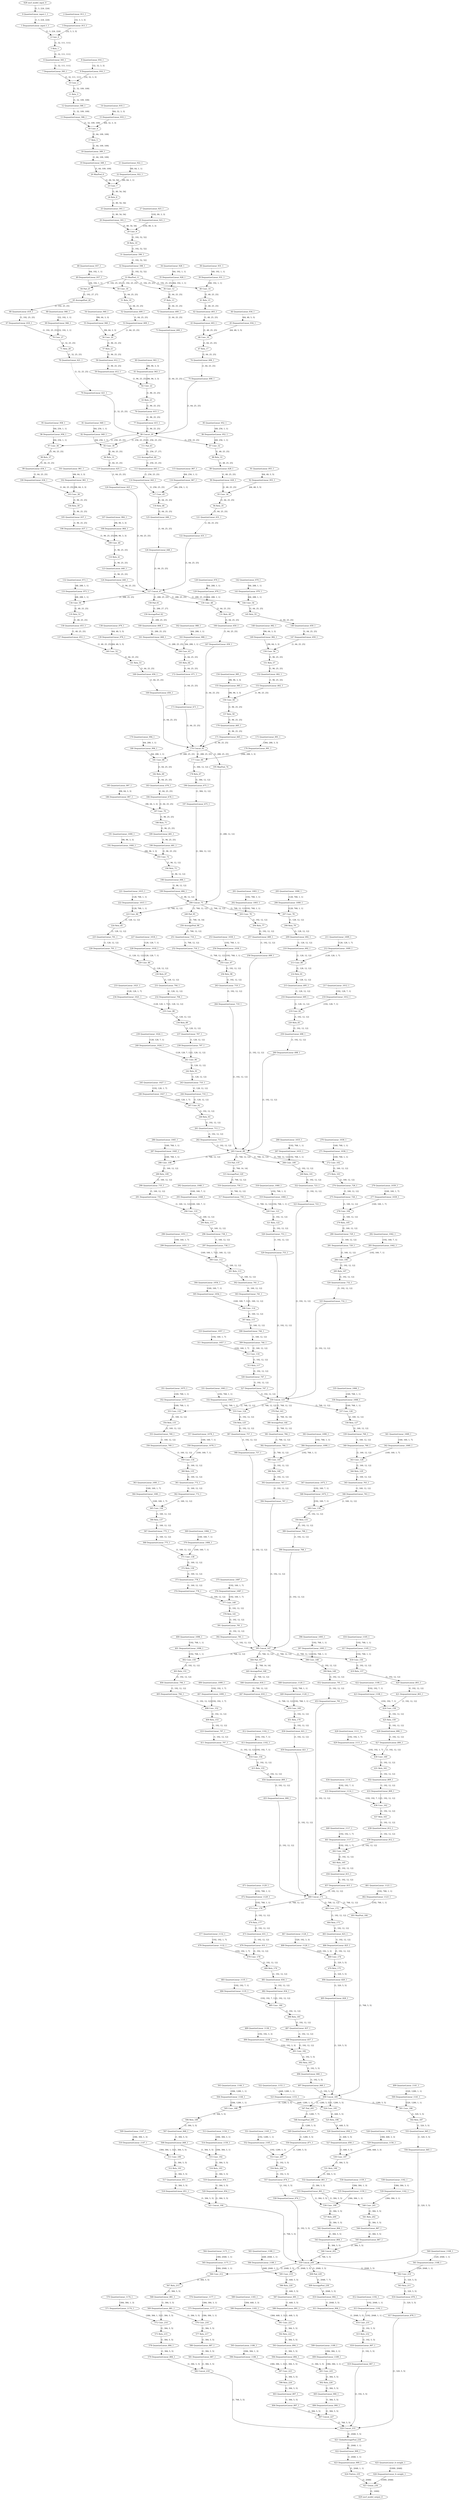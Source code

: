 strict digraph  {
"0 QuantizeLinear_input.1_1" [id=0, type=QuantizeLinear];
"1 DequantizeLinear_input.1_1" [id=1, type=DequantizeLinear];
"2 QuantizeLinear_913_1" [id=2, type=QuantizeLinear];
"3 DequantizeLinear_913_1" [id=3, type=DequantizeLinear];
"4 Conv_0" [id=4, type=Conv];
"5 Relu_1" [id=5, type=Relu];
"6 QuantizeLinear_583_1" [id=6, type=QuantizeLinear];
"7 DequantizeLinear_583_1" [id=7, type=DequantizeLinear];
"8 QuantizeLinear_916_1" [id=8, type=QuantizeLinear];
"9 DequantizeLinear_916_1" [id=9, type=DequantizeLinear];
"10 Conv_2" [id=10, type=Conv];
"11 Relu_3" [id=11, type=Relu];
"12 QuantizeLinear_586_1" [id=12, type=QuantizeLinear];
"13 DequantizeLinear_586_1" [id=13, type=DequantizeLinear];
"14 QuantizeLinear_919_1" [id=14, type=QuantizeLinear];
"15 DequantizeLinear_919_1" [id=15, type=DequantizeLinear];
"16 Conv_4" [id=16, type=Conv];
"17 Relu_5" [id=17, type=Relu];
"18 QuantizeLinear_589_1" [id=18, type=QuantizeLinear];
"19 DequantizeLinear_589_1" [id=19, type=DequantizeLinear];
"20 MaxPool_6" [id=20, type=MaxPool];
"21 QuantizeLinear_922_1" [id=21, type=QuantizeLinear];
"22 DequantizeLinear_922_1" [id=22, type=DequantizeLinear];
"23 Conv_7" [id=23, type=Conv];
"24 Relu_8" [id=24, type=Relu];
"25 QuantizeLinear_593_1" [id=25, type=QuantizeLinear];
"26 DequantizeLinear_593_1" [id=26, type=DequantizeLinear];
"27 QuantizeLinear_925_1" [id=27, type=QuantizeLinear];
"28 DequantizeLinear_925_1" [id=28, type=DequantizeLinear];
"29 Conv_9" [id=29, type=Conv];
"30 Relu_10" [id=30, type=Relu];
"31 QuantizeLinear_596_1" [id=31, type=QuantizeLinear];
"32 DequantizeLinear_596_1" [id=32, type=DequantizeLinear];
"33 MaxPool_11" [id=33, type=MaxPool];
"34 QuantizeLinear_928_1" [id=34, type=QuantizeLinear];
"35 DequantizeLinear_928_1" [id=35, type=DequantizeLinear];
"36 Conv_12" [id=36, type=Conv];
"37 Relu_13" [id=37, type=Relu];
"38 QuantizeLinear_931_1" [id=38, type=QuantizeLinear];
"39 DequantizeLinear_931_1" [id=39, type=DequantizeLinear];
"40 Conv_14" [id=40, type=Conv];
"41 Relu_15" [id=41, type=Relu];
"42 QuantizeLinear_603_1" [id=42, type=QuantizeLinear];
"43 DequantizeLinear_603_1" [id=43, type=DequantizeLinear];
"44 QuantizeLinear_934_1" [id=44, type=QuantizeLinear];
"45 DequantizeLinear_934_1" [id=45, type=DequantizeLinear];
"46 Conv_16" [id=46, type=Conv];
"47 Relu_17" [id=47, type=Relu];
"48 QuantizeLinear_937_1" [id=48, type=QuantizeLinear];
"49 DequantizeLinear_937_1" [id=49, type=DequantizeLinear];
"50 Conv_18" [id=50, type=Conv];
"51 Relu_19" [id=51, type=Relu];
"52 QuantizeLinear_609_1" [id=52, type=QuantizeLinear];
"53 DequantizeLinear_609_1" [id=53, type=DequantizeLinear];
"54 QuantizeLinear_940_1" [id=54, type=QuantizeLinear];
"55 DequantizeLinear_940_1" [id=55, type=DequantizeLinear];
"56 Conv_20" [id=56, type=Conv];
"57 Relu_21" [id=57, type=Relu];
"58 QuantizeLinear_612_1" [id=58, type=QuantizeLinear];
"59 DequantizeLinear_612_1" [id=59, type=DequantizeLinear];
"60 QuantizeLinear_943_1" [id=60, type=QuantizeLinear];
"61 DequantizeLinear_943_1" [id=61, type=DequantizeLinear];
"62 Conv_22" [id=62, type=Conv];
"63 Relu_23" [id=63, type=Relu];
"64 Pad_25" [id=64, type=Pad];
"65 AveragePool_26" [id=65, type=AveragePool];
"66 QuantizeLinear_618_1" [id=66, type=QuantizeLinear];
"67 DequantizeLinear_618_1" [id=67, type=DequantizeLinear];
"68 QuantizeLinear_946_1" [id=68, type=QuantizeLinear];
"69 DequantizeLinear_946_1" [id=69, type=DequantizeLinear];
"70 Conv_27" [id=70, type=Conv];
"71 Relu_28" [id=71, type=Relu];
"72 QuantizeLinear_600_1" [id=72, type=QuantizeLinear];
"73 DequantizeLinear_600_1" [id=73, type=DequantizeLinear];
"74 QuantizeLinear_606_1" [id=74, type=QuantizeLinear];
"75 DequantizeLinear_606_1" [id=75, type=DequantizeLinear];
"76 QuantizeLinear_615_1" [id=76, type=QuantizeLinear];
"77 DequantizeLinear_615_1" [id=77, type=DequantizeLinear];
"78 QuantizeLinear_621_1" [id=78, type=QuantizeLinear];
"79 DequantizeLinear_621_1" [id=79, type=DequantizeLinear];
"80 Concat_29" [id=80, type=Concat];
"81 QuantizeLinear_949_1" [id=81, type=QuantizeLinear];
"82 DequantizeLinear_949_1" [id=82, type=DequantizeLinear];
"83 Conv_30" [id=83, type=Conv];
"84 Relu_31" [id=84, type=Relu];
"85 QuantizeLinear_952_1" [id=85, type=QuantizeLinear];
"86 DequantizeLinear_952_1" [id=86, type=DequantizeLinear];
"87 Conv_32" [id=87, type=Conv];
"88 Relu_33" [id=88, type=Relu];
"89 QuantizeLinear_628_1" [id=89, type=QuantizeLinear];
"90 DequantizeLinear_628_1" [id=90, type=DequantizeLinear];
"91 QuantizeLinear_955_1" [id=91, type=QuantizeLinear];
"92 DequantizeLinear_955_1" [id=92, type=DequantizeLinear];
"93 Conv_34" [id=93, type=Conv];
"94 Relu_35" [id=94, type=Relu];
"95 QuantizeLinear_958_1" [id=95, type=QuantizeLinear];
"96 DequantizeLinear_958_1" [id=96, type=DequantizeLinear];
"97 Conv_36" [id=97, type=Conv];
"98 Relu_37" [id=98, type=Relu];
"99 QuantizeLinear_634_1" [id=99, type=QuantizeLinear];
"100 DequantizeLinear_634_1" [id=100, type=DequantizeLinear];
"101 QuantizeLinear_961_1" [id=101, type=QuantizeLinear];
"102 DequantizeLinear_961_1" [id=102, type=DequantizeLinear];
"103 Conv_38" [id=103, type=Conv];
"104 Relu_39" [id=104, type=Relu];
"105 QuantizeLinear_637_1" [id=105, type=QuantizeLinear];
"106 DequantizeLinear_637_1" [id=106, type=DequantizeLinear];
"107 QuantizeLinear_964_1" [id=107, type=QuantizeLinear];
"108 DequantizeLinear_964_1" [id=108, type=DequantizeLinear];
"109 Conv_40" [id=109, type=Conv];
"110 Relu_41" [id=110, type=Relu];
"111 Pad_43" [id=111, type=Pad];
"112 AveragePool_44" [id=112, type=AveragePool];
"113 QuantizeLinear_643_1" [id=113, type=QuantizeLinear];
"114 DequantizeLinear_643_1" [id=114, type=DequantizeLinear];
"115 QuantizeLinear_967_1" [id=115, type=QuantizeLinear];
"116 DequantizeLinear_967_1" [id=116, type=DequantizeLinear];
"117 Conv_45" [id=117, type=Conv];
"118 Relu_46" [id=118, type=Relu];
"119 QuantizeLinear_625_1" [id=119, type=QuantizeLinear];
"120 DequantizeLinear_625_1" [id=120, type=DequantizeLinear];
"121 QuantizeLinear_631_1" [id=121, type=QuantizeLinear];
"122 DequantizeLinear_631_1" [id=122, type=DequantizeLinear];
"123 QuantizeLinear_640_1" [id=123, type=QuantizeLinear];
"124 DequantizeLinear_640_1" [id=124, type=DequantizeLinear];
"125 QuantizeLinear_646_1" [id=125, type=QuantizeLinear];
"126 DequantizeLinear_646_1" [id=126, type=DequantizeLinear];
"127 Concat_47" [id=127, type=Concat];
"128 QuantizeLinear_970_1" [id=128, type=QuantizeLinear];
"129 DequantizeLinear_970_1" [id=129, type=DequantizeLinear];
"130 Conv_48" [id=130, type=Conv];
"131 Relu_49" [id=131, type=Relu];
"132 QuantizeLinear_973_1" [id=132, type=QuantizeLinear];
"133 DequantizeLinear_973_1" [id=133, type=DequantizeLinear];
"134 Conv_50" [id=134, type=Conv];
"135 Relu_51" [id=135, type=Relu];
"136 QuantizeLinear_653_1" [id=136, type=QuantizeLinear];
"137 DequantizeLinear_653_1" [id=137, type=DequantizeLinear];
"138 QuantizeLinear_976_1" [id=138, type=QuantizeLinear];
"139 DequantizeLinear_976_1" [id=139, type=DequantizeLinear];
"140 Conv_52" [id=140, type=Conv];
"141 Relu_53" [id=141, type=Relu];
"142 QuantizeLinear_979_1" [id=142, type=QuantizeLinear];
"143 DequantizeLinear_979_1" [id=143, type=DequantizeLinear];
"144 Conv_54" [id=144, type=Conv];
"145 Relu_55" [id=145, type=Relu];
"146 QuantizeLinear_659_1" [id=146, type=QuantizeLinear];
"147 DequantizeLinear_659_1" [id=147, type=DequantizeLinear];
"148 QuantizeLinear_982_1" [id=148, type=QuantizeLinear];
"149 DequantizeLinear_982_1" [id=149, type=DequantizeLinear];
"150 Conv_56" [id=150, type=Conv];
"151 Relu_57" [id=151, type=Relu];
"152 QuantizeLinear_662_1" [id=152, type=QuantizeLinear];
"153 DequantizeLinear_662_1" [id=153, type=DequantizeLinear];
"154 QuantizeLinear_985_1" [id=154, type=QuantizeLinear];
"155 DequantizeLinear_985_1" [id=155, type=DequantizeLinear];
"156 Conv_58" [id=156, type=Conv];
"157 Relu_59" [id=157, type=Relu];
"158 Pad_61" [id=158, type=Pad];
"159 AveragePool_62" [id=159, type=AveragePool];
"160 QuantizeLinear_668_1" [id=160, type=QuantizeLinear];
"161 DequantizeLinear_668_1" [id=161, type=DequantizeLinear];
"162 QuantizeLinear_988_1" [id=162, type=QuantizeLinear];
"163 DequantizeLinear_988_1" [id=163, type=DequantizeLinear];
"164 Conv_63" [id=164, type=Conv];
"165 Relu_64" [id=165, type=Relu];
"166 QuantizeLinear_650_1" [id=166, type=QuantizeLinear];
"167 DequantizeLinear_650_1" [id=167, type=DequantizeLinear];
"168 QuantizeLinear_656_1" [id=168, type=QuantizeLinear];
"169 DequantizeLinear_656_1" [id=169, type=DequantizeLinear];
"170 QuantizeLinear_665_1" [id=170, type=QuantizeLinear];
"171 DequantizeLinear_665_1" [id=171, type=DequantizeLinear];
"172 QuantizeLinear_671_1" [id=172, type=QuantizeLinear];
"173 DequantizeLinear_671_1" [id=173, type=DequantizeLinear];
"174 Concat_65" [id=174, type=Concat];
"175 QuantizeLinear_991_1" [id=175, type=QuantizeLinear];
"176 DequantizeLinear_991_1" [id=176, type=DequantizeLinear];
"177 Conv_66" [id=177, type=Conv];
"178 Relu_67" [id=178, type=Relu];
"179 QuantizeLinear_994_1" [id=179, type=QuantizeLinear];
"180 DequantizeLinear_994_1" [id=180, type=DequantizeLinear];
"181 Conv_68" [id=181, type=Conv];
"182 Relu_69" [id=182, type=Relu];
"183 QuantizeLinear_678_1" [id=183, type=QuantizeLinear];
"184 DequantizeLinear_678_1" [id=184, type=DequantizeLinear];
"185 QuantizeLinear_997_1" [id=185, type=QuantizeLinear];
"186 DequantizeLinear_997_1" [id=186, type=DequantizeLinear];
"187 Conv_70" [id=187, type=Conv];
"188 Relu_71" [id=188, type=Relu];
"189 QuantizeLinear_681_1" [id=189, type=QuantizeLinear];
"190 DequantizeLinear_681_1" [id=190, type=DequantizeLinear];
"191 QuantizeLinear_1000_1" [id=191, type=QuantizeLinear];
"192 DequantizeLinear_1000_1" [id=192, type=DequantizeLinear];
"193 Conv_72" [id=193, type=Conv];
"194 Relu_73" [id=194, type=Relu];
"195 MaxPool_74" [id=195, type=MaxPool];
"196 QuantizeLinear_675_1" [id=196, type=QuantizeLinear];
"197 DequantizeLinear_675_1" [id=197, type=DequantizeLinear];
"198 QuantizeLinear_684_1" [id=198, type=QuantizeLinear];
"199 DequantizeLinear_684_1" [id=199, type=DequantizeLinear];
"200 Concat_75" [id=200, type=Concat];
"201 QuantizeLinear_1003_1" [id=201, type=QuantizeLinear];
"202 DequantizeLinear_1003_1" [id=202, type=DequantizeLinear];
"203 Conv_76" [id=203, type=Conv];
"204 Relu_77" [id=204, type=Relu];
"205 QuantizeLinear_1006_1" [id=205, type=QuantizeLinear];
"206 DequantizeLinear_1006_1" [id=206, type=DequantizeLinear];
"207 Conv_78" [id=207, type=Conv];
"208 Relu_79" [id=208, type=Relu];
"209 QuantizeLinear_692_1" [id=209, type=QuantizeLinear];
"210 DequantizeLinear_692_1" [id=210, type=DequantizeLinear];
"211 QuantizeLinear_1009_1" [id=211, type=QuantizeLinear];
"212 DequantizeLinear_1009_1" [id=212, type=DequantizeLinear];
"213 Conv_80" [id=213, type=Conv];
"214 Relu_81" [id=214, type=Relu];
"215 QuantizeLinear_695_1" [id=215, type=QuantizeLinear];
"216 DequantizeLinear_695_1" [id=216, type=DequantizeLinear];
"217 QuantizeLinear_1012_1" [id=217, type=QuantizeLinear];
"218 DequantizeLinear_1012_1" [id=218, type=DequantizeLinear];
"219 Conv_82" [id=219, type=Conv];
"220 Relu_83" [id=220, type=Relu];
"221 QuantizeLinear_1015_1" [id=221, type=QuantizeLinear];
"222 DequantizeLinear_1015_1" [id=222, type=DequantizeLinear];
"223 Conv_84" [id=223, type=Conv];
"224 Relu_85" [id=224, type=Relu];
"225 QuantizeLinear_701_1" [id=225, type=QuantizeLinear];
"226 DequantizeLinear_701_1" [id=226, type=DequantizeLinear];
"227 QuantizeLinear_1018_1" [id=227, type=QuantizeLinear];
"228 DequantizeLinear_1018_1" [id=228, type=DequantizeLinear];
"229 Conv_86" [id=229, type=Conv];
"230 Relu_87" [id=230, type=Relu];
"231 QuantizeLinear_704_1" [id=231, type=QuantizeLinear];
"232 DequantizeLinear_704_1" [id=232, type=DequantizeLinear];
"233 QuantizeLinear_1021_1" [id=233, type=QuantizeLinear];
"234 DequantizeLinear_1021_1" [id=234, type=DequantizeLinear];
"235 Conv_88" [id=235, type=Conv];
"236 Relu_89" [id=236, type=Relu];
"237 QuantizeLinear_707_1" [id=237, type=QuantizeLinear];
"238 DequantizeLinear_707_1" [id=238, type=DequantizeLinear];
"239 QuantizeLinear_1024_1" [id=239, type=QuantizeLinear];
"240 DequantizeLinear_1024_1" [id=240, type=DequantizeLinear];
"241 Conv_90" [id=241, type=Conv];
"242 Relu_91" [id=242, type=Relu];
"243 QuantizeLinear_710_1" [id=243, type=QuantizeLinear];
"244 DequantizeLinear_710_1" [id=244, type=DequantizeLinear];
"245 QuantizeLinear_1027_1" [id=245, type=QuantizeLinear];
"246 DequantizeLinear_1027_1" [id=246, type=DequantizeLinear];
"247 Conv_92" [id=247, type=Conv];
"248 Relu_93" [id=248, type=Relu];
"249 Pad_95" [id=249, type=Pad];
"250 AveragePool_96" [id=250, type=AveragePool];
"251 QuantizeLinear_716_1" [id=251, type=QuantizeLinear];
"252 DequantizeLinear_716_1" [id=252, type=DequantizeLinear];
"253 QuantizeLinear_1030_1" [id=253, type=QuantizeLinear];
"254 DequantizeLinear_1030_1" [id=254, type=DequantizeLinear];
"255 Conv_97" [id=255, type=Conv];
"256 Relu_98" [id=256, type=Relu];
"257 QuantizeLinear_689_1" [id=257, type=QuantizeLinear];
"258 DequantizeLinear_689_1" [id=258, type=DequantizeLinear];
"259 QuantizeLinear_698_1" [id=259, type=QuantizeLinear];
"260 DequantizeLinear_698_1" [id=260, type=DequantizeLinear];
"261 QuantizeLinear_713_1" [id=261, type=QuantizeLinear];
"262 DequantizeLinear_713_1" [id=262, type=DequantizeLinear];
"263 QuantizeLinear_719_1" [id=263, type=QuantizeLinear];
"264 DequantizeLinear_719_1" [id=264, type=DequantizeLinear];
"265 Concat_99" [id=265, type=Concat];
"266 QuantizeLinear_1033_1" [id=266, type=QuantizeLinear];
"267 DequantizeLinear_1033_1" [id=267, type=DequantizeLinear];
"268 Conv_100" [id=268, type=Conv];
"269 Relu_101" [id=269, type=Relu];
"270 QuantizeLinear_1036_1" [id=270, type=QuantizeLinear];
"271 DequantizeLinear_1036_1" [id=271, type=DequantizeLinear];
"272 Conv_102" [id=272, type=Conv];
"273 Relu_103" [id=273, type=Relu];
"274 QuantizeLinear_726_1" [id=274, type=QuantizeLinear];
"275 DequantizeLinear_726_1" [id=275, type=DequantizeLinear];
"276 QuantizeLinear_1039_1" [id=276, type=QuantizeLinear];
"277 DequantizeLinear_1039_1" [id=277, type=DequantizeLinear];
"278 Conv_104" [id=278, type=Conv];
"279 Relu_105" [id=279, type=Relu];
"280 QuantizeLinear_729_1" [id=280, type=QuantizeLinear];
"281 DequantizeLinear_729_1" [id=281, type=DequantizeLinear];
"282 QuantizeLinear_1042_1" [id=282, type=QuantizeLinear];
"283 DequantizeLinear_1042_1" [id=283, type=DequantizeLinear];
"284 Conv_106" [id=284, type=Conv];
"285 Relu_107" [id=285, type=Relu];
"286 QuantizeLinear_1045_1" [id=286, type=QuantizeLinear];
"287 DequantizeLinear_1045_1" [id=287, type=DequantizeLinear];
"288 Conv_108" [id=288, type=Conv];
"289 Relu_109" [id=289, type=Relu];
"290 QuantizeLinear_735_1" [id=290, type=QuantizeLinear];
"291 DequantizeLinear_735_1" [id=291, type=DequantizeLinear];
"292 QuantizeLinear_1048_1" [id=292, type=QuantizeLinear];
"293 DequantizeLinear_1048_1" [id=293, type=DequantizeLinear];
"294 Conv_110" [id=294, type=Conv];
"295 Relu_111" [id=295, type=Relu];
"296 QuantizeLinear_738_1" [id=296, type=QuantizeLinear];
"297 DequantizeLinear_738_1" [id=297, type=DequantizeLinear];
"298 QuantizeLinear_1051_1" [id=298, type=QuantizeLinear];
"299 DequantizeLinear_1051_1" [id=299, type=DequantizeLinear];
"300 Conv_112" [id=300, type=Conv];
"301 Relu_113" [id=301, type=Relu];
"302 QuantizeLinear_741_1" [id=302, type=QuantizeLinear];
"303 DequantizeLinear_741_1" [id=303, type=DequantizeLinear];
"304 QuantizeLinear_1054_1" [id=304, type=QuantizeLinear];
"305 DequantizeLinear_1054_1" [id=305, type=DequantizeLinear];
"306 Conv_114" [id=306, type=Conv];
"307 Relu_115" [id=307, type=Relu];
"308 QuantizeLinear_744_1" [id=308, type=QuantizeLinear];
"309 DequantizeLinear_744_1" [id=309, type=DequantizeLinear];
"310 QuantizeLinear_1057_1" [id=310, type=QuantizeLinear];
"311 DequantizeLinear_1057_1" [id=311, type=DequantizeLinear];
"312 Conv_116" [id=312, type=Conv];
"313 Relu_117" [id=313, type=Relu];
"314 Pad_119" [id=314, type=Pad];
"315 AveragePool_120" [id=315, type=AveragePool];
"316 QuantizeLinear_750_1" [id=316, type=QuantizeLinear];
"317 DequantizeLinear_750_1" [id=317, type=DequantizeLinear];
"318 QuantizeLinear_1060_1" [id=318, type=QuantizeLinear];
"319 DequantizeLinear_1060_1" [id=319, type=DequantizeLinear];
"320 Conv_121" [id=320, type=Conv];
"321 Relu_122" [id=321, type=Relu];
"322 QuantizeLinear_723_1" [id=322, type=QuantizeLinear];
"323 DequantizeLinear_723_1" [id=323, type=DequantizeLinear];
"324 QuantizeLinear_732_1" [id=324, type=QuantizeLinear];
"325 DequantizeLinear_732_1" [id=325, type=DequantizeLinear];
"326 QuantizeLinear_747_1" [id=326, type=QuantizeLinear];
"327 DequantizeLinear_747_1" [id=327, type=DequantizeLinear];
"328 QuantizeLinear_753_1" [id=328, type=QuantizeLinear];
"329 DequantizeLinear_753_1" [id=329, type=DequantizeLinear];
"330 Concat_123" [id=330, type=Concat];
"331 QuantizeLinear_1063_1" [id=331, type=QuantizeLinear];
"332 DequantizeLinear_1063_1" [id=332, type=DequantizeLinear];
"333 Conv_124" [id=333, type=Conv];
"334 Relu_125" [id=334, type=Relu];
"335 QuantizeLinear_1066_1" [id=335, type=QuantizeLinear];
"336 DequantizeLinear_1066_1" [id=336, type=DequantizeLinear];
"337 Conv_126" [id=337, type=Conv];
"338 Relu_127" [id=338, type=Relu];
"339 QuantizeLinear_760_1" [id=339, type=QuantizeLinear];
"340 DequantizeLinear_760_1" [id=340, type=DequantizeLinear];
"341 QuantizeLinear_1069_1" [id=341, type=QuantizeLinear];
"342 DequantizeLinear_1069_1" [id=342, type=DequantizeLinear];
"343 Conv_128" [id=343, type=Conv];
"344 Relu_129" [id=344, type=Relu];
"345 QuantizeLinear_763_1" [id=345, type=QuantizeLinear];
"346 DequantizeLinear_763_1" [id=346, type=DequantizeLinear];
"347 QuantizeLinear_1072_1" [id=347, type=QuantizeLinear];
"348 DequantizeLinear_1072_1" [id=348, type=DequantizeLinear];
"349 Conv_130" [id=349, type=Conv];
"350 Relu_131" [id=350, type=Relu];
"351 QuantizeLinear_1075_1" [id=351, type=QuantizeLinear];
"352 DequantizeLinear_1075_1" [id=352, type=DequantizeLinear];
"353 Conv_132" [id=353, type=Conv];
"354 Relu_133" [id=354, type=Relu];
"355 QuantizeLinear_769_1" [id=355, type=QuantizeLinear];
"356 DequantizeLinear_769_1" [id=356, type=DequantizeLinear];
"357 QuantizeLinear_1078_1" [id=357, type=QuantizeLinear];
"358 DequantizeLinear_1078_1" [id=358, type=DequantizeLinear];
"359 Conv_134" [id=359, type=Conv];
"360 Relu_135" [id=360, type=Relu];
"361 QuantizeLinear_772_1" [id=361, type=QuantizeLinear];
"362 DequantizeLinear_772_1" [id=362, type=DequantizeLinear];
"363 QuantizeLinear_1081_1" [id=363, type=QuantizeLinear];
"364 DequantizeLinear_1081_1" [id=364, type=DequantizeLinear];
"365 Conv_136" [id=365, type=Conv];
"366 Relu_137" [id=366, type=Relu];
"367 QuantizeLinear_775_1" [id=367, type=QuantizeLinear];
"368 DequantizeLinear_775_1" [id=368, type=DequantizeLinear];
"369 QuantizeLinear_1084_1" [id=369, type=QuantizeLinear];
"370 DequantizeLinear_1084_1" [id=370, type=DequantizeLinear];
"371 Conv_138" [id=371, type=Conv];
"372 Relu_139" [id=372, type=Relu];
"373 QuantizeLinear_778_1" [id=373, type=QuantizeLinear];
"374 DequantizeLinear_778_1" [id=374, type=DequantizeLinear];
"375 QuantizeLinear_1087_1" [id=375, type=QuantizeLinear];
"376 DequantizeLinear_1087_1" [id=376, type=DequantizeLinear];
"377 Conv_140" [id=377, type=Conv];
"378 Relu_141" [id=378, type=Relu];
"379 Pad_143" [id=379, type=Pad];
"380 AveragePool_144" [id=380, type=AveragePool];
"381 QuantizeLinear_784_1" [id=381, type=QuantizeLinear];
"382 DequantizeLinear_784_1" [id=382, type=DequantizeLinear];
"383 QuantizeLinear_1090_1" [id=383, type=QuantizeLinear];
"384 DequantizeLinear_1090_1" [id=384, type=DequantizeLinear];
"385 Conv_145" [id=385, type=Conv];
"386 Relu_146" [id=386, type=Relu];
"387 QuantizeLinear_757_1" [id=387, type=QuantizeLinear];
"388 DequantizeLinear_757_1" [id=388, type=DequantizeLinear];
"389 QuantizeLinear_766_1" [id=389, type=QuantizeLinear];
"390 DequantizeLinear_766_1" [id=390, type=DequantizeLinear];
"391 QuantizeLinear_781_1" [id=391, type=QuantizeLinear];
"392 DequantizeLinear_781_1" [id=392, type=DequantizeLinear];
"393 QuantizeLinear_787_1" [id=393, type=QuantizeLinear];
"394 DequantizeLinear_787_1" [id=394, type=DequantizeLinear];
"395 Concat_147" [id=395, type=Concat];
"396 QuantizeLinear_1093_1" [id=396, type=QuantizeLinear];
"397 DequantizeLinear_1093_1" [id=397, type=DequantizeLinear];
"398 Conv_148" [id=398, type=Conv];
"399 Relu_149" [id=399, type=Relu];
"400 QuantizeLinear_1096_1" [id=400, type=QuantizeLinear];
"401 DequantizeLinear_1096_1" [id=401, type=DequantizeLinear];
"402 Conv_150" [id=402, type=Conv];
"403 Relu_151" [id=403, type=Relu];
"404 QuantizeLinear_794_1" [id=404, type=QuantizeLinear];
"405 DequantizeLinear_794_1" [id=405, type=DequantizeLinear];
"406 QuantizeLinear_1099_1" [id=406, type=QuantizeLinear];
"407 DequantizeLinear_1099_1" [id=407, type=DequantizeLinear];
"408 Conv_152" [id=408, type=Conv];
"409 Relu_153" [id=409, type=Relu];
"410 QuantizeLinear_797_1" [id=410, type=QuantizeLinear];
"411 DequantizeLinear_797_1" [id=411, type=DequantizeLinear];
"412 QuantizeLinear_1102_1" [id=412, type=QuantizeLinear];
"413 DequantizeLinear_1102_1" [id=413, type=DequantizeLinear];
"414 Conv_154" [id=414, type=Conv];
"415 Relu_155" [id=415, type=Relu];
"416 QuantizeLinear_1105_1" [id=416, type=QuantizeLinear];
"417 DequantizeLinear_1105_1" [id=417, type=DequantizeLinear];
"418 Conv_156" [id=418, type=Conv];
"419 Relu_157" [id=419, type=Relu];
"420 QuantizeLinear_803_1" [id=420, type=QuantizeLinear];
"421 DequantizeLinear_803_1" [id=421, type=DequantizeLinear];
"422 QuantizeLinear_1108_1" [id=422, type=QuantizeLinear];
"423 DequantizeLinear_1108_1" [id=423, type=DequantizeLinear];
"424 Conv_158" [id=424, type=Conv];
"425 Relu_159" [id=425, type=Relu];
"426 QuantizeLinear_806_1" [id=426, type=QuantizeLinear];
"427 DequantizeLinear_806_1" [id=427, type=DequantizeLinear];
"428 QuantizeLinear_1111_1" [id=428, type=QuantizeLinear];
"429 DequantizeLinear_1111_1" [id=429, type=DequantizeLinear];
"430 Conv_160" [id=430, type=Conv];
"431 Relu_161" [id=431, type=Relu];
"432 QuantizeLinear_809_1" [id=432, type=QuantizeLinear];
"433 DequantizeLinear_809_1" [id=433, type=DequantizeLinear];
"434 QuantizeLinear_1114_1" [id=434, type=QuantizeLinear];
"435 DequantizeLinear_1114_1" [id=435, type=DequantizeLinear];
"436 Conv_162" [id=436, type=Conv];
"437 Relu_163" [id=437, type=Relu];
"438 QuantizeLinear_812_1" [id=438, type=QuantizeLinear];
"439 DequantizeLinear_812_1" [id=439, type=DequantizeLinear];
"440 QuantizeLinear_1117_1" [id=440, type=QuantizeLinear];
"441 DequantizeLinear_1117_1" [id=441, type=DequantizeLinear];
"442 Conv_164" [id=442, type=Conv];
"443 Relu_165" [id=443, type=Relu];
"444 Pad_167" [id=444, type=Pad];
"445 AveragePool_168" [id=445, type=AveragePool];
"446 QuantizeLinear_818_1" [id=446, type=QuantizeLinear];
"447 DequantizeLinear_818_1" [id=447, type=DequantizeLinear];
"448 QuantizeLinear_1120_1" [id=448, type=QuantizeLinear];
"449 DequantizeLinear_1120_1" [id=449, type=DequantizeLinear];
"450 Conv_169" [id=450, type=Conv];
"451 Relu_170" [id=451, type=Relu];
"452 QuantizeLinear_791_1" [id=452, type=QuantizeLinear];
"453 DequantizeLinear_791_1" [id=453, type=DequantizeLinear];
"454 QuantizeLinear_800_1" [id=454, type=QuantizeLinear];
"455 DequantizeLinear_800_1" [id=455, type=DequantizeLinear];
"456 QuantizeLinear_815_1" [id=456, type=QuantizeLinear];
"457 DequantizeLinear_815_1" [id=457, type=DequantizeLinear];
"458 QuantizeLinear_821_1" [id=458, type=QuantizeLinear];
"459 DequantizeLinear_821_1" [id=459, type=DequantizeLinear];
"460 Concat_171" [id=460, type=Concat];
"461 QuantizeLinear_1123_1" [id=461, type=QuantizeLinear];
"462 DequantizeLinear_1123_1" [id=462, type=DequantizeLinear];
"463 Conv_172" [id=463, type=Conv];
"464 Relu_173" [id=464, type=Relu];
"465 QuantizeLinear_825_1" [id=465, type=QuantizeLinear];
"466 DequantizeLinear_825_1" [id=466, type=DequantizeLinear];
"467 QuantizeLinear_1126_1" [id=467, type=QuantizeLinear];
"468 DequantizeLinear_1126_1" [id=468, type=DequantizeLinear];
"469 Conv_174" [id=469, type=Conv];
"470 Relu_175" [id=470, type=Relu];
"471 QuantizeLinear_1129_1" [id=471, type=QuantizeLinear];
"472 DequantizeLinear_1129_1" [id=472, type=DequantizeLinear];
"473 Conv_176" [id=473, type=Conv];
"474 Relu_177" [id=474, type=Relu];
"475 QuantizeLinear_831_1" [id=475, type=QuantizeLinear];
"476 DequantizeLinear_831_1" [id=476, type=DequantizeLinear];
"477 QuantizeLinear_1132_1" [id=477, type=QuantizeLinear];
"478 DequantizeLinear_1132_1" [id=478, type=DequantizeLinear];
"479 Conv_178" [id=479, type=Conv];
"480 Relu_179" [id=480, type=Relu];
"481 QuantizeLinear_834_1" [id=481, type=QuantizeLinear];
"482 DequantizeLinear_834_1" [id=482, type=DequantizeLinear];
"483 QuantizeLinear_1135_1" [id=483, type=QuantizeLinear];
"484 DequantizeLinear_1135_1" [id=484, type=DequantizeLinear];
"485 Conv_180" [id=485, type=Conv];
"486 Relu_181" [id=486, type=Relu];
"487 QuantizeLinear_837_1" [id=487, type=QuantizeLinear];
"488 DequantizeLinear_837_1" [id=488, type=DequantizeLinear];
"489 QuantizeLinear_1138_1" [id=489, type=QuantizeLinear];
"490 DequantizeLinear_1138_1" [id=490, type=DequantizeLinear];
"491 Conv_182" [id=491, type=Conv];
"492 Relu_183" [id=492, type=Relu];
"493 MaxPool_184" [id=493, type=MaxPool];
"494 QuantizeLinear_828_1" [id=494, type=QuantizeLinear];
"495 DequantizeLinear_828_1" [id=495, type=DequantizeLinear];
"496 QuantizeLinear_840_1" [id=496, type=QuantizeLinear];
"497 DequantizeLinear_840_1" [id=497, type=DequantizeLinear];
"498 Concat_185" [id=498, type=Concat];
"499 QuantizeLinear_1141_1" [id=499, type=QuantizeLinear];
"500 DequantizeLinear_1141_1" [id=500, type=DequantizeLinear];
"501 Conv_186" [id=501, type=Conv];
"502 Relu_187" [id=502, type=Relu];
"503 QuantizeLinear_1144_1" [id=503, type=QuantizeLinear];
"504 DequantizeLinear_1144_1" [id=504, type=DequantizeLinear];
"505 Conv_188" [id=505, type=Conv];
"506 Relu_189" [id=506, type=Relu];
"507 QuantizeLinear_848_1" [id=507, type=QuantizeLinear];
"508 DequantizeLinear_848_1" [id=508, type=DequantizeLinear];
"509 QuantizeLinear_1147_1" [id=509, type=QuantizeLinear];
"510 DequantizeLinear_1147_1" [id=510, type=DequantizeLinear];
"511 Conv_190" [id=511, type=Conv];
"512 Relu_191" [id=512, type=Relu];
"513 QuantizeLinear_1150_1" [id=513, type=QuantizeLinear];
"514 DequantizeLinear_1150_1" [id=514, type=DequantizeLinear];
"515 Conv_192" [id=515, type=Conv];
"516 Relu_193" [id=516, type=Relu];
"517 QuantizeLinear_851_1" [id=517, type=QuantizeLinear];
"518 DequantizeLinear_851_1" [id=518, type=DequantizeLinear];
"519 QuantizeLinear_854_1" [id=519, type=QuantizeLinear];
"520 DequantizeLinear_854_1" [id=520, type=DequantizeLinear];
"521 Concat_194" [id=521, type=Concat];
"522 QuantizeLinear_1153_1" [id=522, type=QuantizeLinear];
"523 DequantizeLinear_1153_1" [id=523, type=DequantizeLinear];
"524 Conv_195" [id=524, type=Conv];
"525 Relu_196" [id=525, type=Relu];
"526 QuantizeLinear_858_1" [id=526, type=QuantizeLinear];
"527 DequantizeLinear_858_1" [id=527, type=DequantizeLinear];
"528 QuantizeLinear_1156_1" [id=528, type=QuantizeLinear];
"529 DequantizeLinear_1156_1" [id=529, type=DequantizeLinear];
"530 Conv_197" [id=530, type=Conv];
"531 Relu_198" [id=531, type=Relu];
"532 QuantizeLinear_861_1" [id=532, type=QuantizeLinear];
"533 DequantizeLinear_861_1" [id=533, type=DequantizeLinear];
"534 QuantizeLinear_1159_1" [id=534, type=QuantizeLinear];
"535 DequantizeLinear_1159_1" [id=535, type=DequantizeLinear];
"536 Conv_199" [id=536, type=Conv];
"537 Relu_200" [id=537, type=Relu];
"538 QuantizeLinear_1162_1" [id=538, type=QuantizeLinear];
"539 DequantizeLinear_1162_1" [id=539, type=DequantizeLinear];
"540 Conv_201" [id=540, type=Conv];
"541 Relu_202" [id=541, type=Relu];
"542 QuantizeLinear_864_1" [id=542, type=QuantizeLinear];
"543 DequantizeLinear_864_1" [id=543, type=DequantizeLinear];
"544 QuantizeLinear_867_1" [id=544, type=QuantizeLinear];
"545 DequantizeLinear_867_1" [id=545, type=DequantizeLinear];
"546 Concat_203" [id=546, type=Concat];
"547 Pad_205" [id=547, type=Pad];
"548 AveragePool_206" [id=548, type=AveragePool];
"549 QuantizeLinear_871_1" [id=549, type=QuantizeLinear];
"550 DequantizeLinear_871_1" [id=550, type=DequantizeLinear];
"551 QuantizeLinear_1165_1" [id=551, type=QuantizeLinear];
"552 DequantizeLinear_1165_1" [id=552, type=DequantizeLinear];
"553 Conv_207" [id=553, type=Conv];
"554 Relu_208" [id=554, type=Relu];
"555 QuantizeLinear_845_1" [id=555, type=QuantizeLinear];
"556 DequantizeLinear_845_1" [id=556, type=DequantizeLinear];
"557 QuantizeLinear_874_1" [id=557, type=QuantizeLinear];
"558 DequantizeLinear_874_1" [id=558, type=DequantizeLinear];
"559 Concat_209" [id=559, type=Concat];
"560 QuantizeLinear_1168_1" [id=560, type=QuantizeLinear];
"561 DequantizeLinear_1168_1" [id=561, type=DequantizeLinear];
"562 Conv_210" [id=562, type=Conv];
"563 Relu_211" [id=563, type=Relu];
"564 QuantizeLinear_1171_1" [id=564, type=QuantizeLinear];
"565 DequantizeLinear_1171_1" [id=565, type=DequantizeLinear];
"566 Conv_212" [id=566, type=Conv];
"567 Relu_213" [id=567, type=Relu];
"568 QuantizeLinear_881_1" [id=568, type=QuantizeLinear];
"569 DequantizeLinear_881_1" [id=569, type=DequantizeLinear];
"570 QuantizeLinear_1174_1" [id=570, type=QuantizeLinear];
"571 DequantizeLinear_1174_1" [id=571, type=DequantizeLinear];
"572 Conv_214" [id=572, type=Conv];
"573 Relu_215" [id=573, type=Relu];
"574 QuantizeLinear_1177_1" [id=574, type=QuantizeLinear];
"575 DequantizeLinear_1177_1" [id=575, type=DequantizeLinear];
"576 Conv_216" [id=576, type=Conv];
"577 Relu_217" [id=577, type=Relu];
"578 QuantizeLinear_884_1" [id=578, type=QuantizeLinear];
"579 DequantizeLinear_884_1" [id=579, type=DequantizeLinear];
"580 QuantizeLinear_887_1" [id=580, type=QuantizeLinear];
"581 DequantizeLinear_887_1" [id=581, type=DequantizeLinear];
"582 Concat_218" [id=582, type=Concat];
"583 QuantizeLinear_1180_1" [id=583, type=QuantizeLinear];
"584 DequantizeLinear_1180_1" [id=584, type=DequantizeLinear];
"585 Conv_219" [id=585, type=Conv];
"586 Relu_220" [id=586, type=Relu];
"587 QuantizeLinear_891_1" [id=587, type=QuantizeLinear];
"588 DequantizeLinear_891_1" [id=588, type=DequantizeLinear];
"589 QuantizeLinear_1183_1" [id=589, type=QuantizeLinear];
"590 DequantizeLinear_1183_1" [id=590, type=DequantizeLinear];
"591 Conv_221" [id=591, type=Conv];
"592 Relu_222" [id=592, type=Relu];
"593 QuantizeLinear_894_1" [id=593, type=QuantizeLinear];
"594 DequantizeLinear_894_1" [id=594, type=DequantizeLinear];
"595 QuantizeLinear_1186_1" [id=595, type=QuantizeLinear];
"596 DequantizeLinear_1186_1" [id=596, type=DequantizeLinear];
"597 Conv_223" [id=597, type=Conv];
"598 Relu_224" [id=598, type=Relu];
"599 QuantizeLinear_1189_1" [id=599, type=QuantizeLinear];
"600 DequantizeLinear_1189_1" [id=600, type=DequantizeLinear];
"601 Conv_225" [id=601, type=Conv];
"602 Relu_226" [id=602, type=Relu];
"603 QuantizeLinear_897_1" [id=603, type=QuantizeLinear];
"604 DequantizeLinear_897_1" [id=604, type=DequantizeLinear];
"605 QuantizeLinear_900_1" [id=605, type=QuantizeLinear];
"606 DequantizeLinear_900_1" [id=606, type=DequantizeLinear];
"607 Concat_227" [id=607, type=Concat];
"608 Pad_229" [id=608, type=Pad];
"609 AveragePool_230" [id=609, type=AveragePool];
"610 QuantizeLinear_904_1" [id=610, type=QuantizeLinear];
"611 DequantizeLinear_904_1" [id=611, type=DequantizeLinear];
"612 QuantizeLinear_1192_1" [id=612, type=QuantizeLinear];
"613 DequantizeLinear_1192_1" [id=613, type=DequantizeLinear];
"614 Conv_231" [id=614, type=Conv];
"615 Relu_232" [id=615, type=Relu];
"616 QuantizeLinear_878_1" [id=616, type=QuantizeLinear];
"617 DequantizeLinear_878_1" [id=617, type=DequantizeLinear];
"618 QuantizeLinear_907_1" [id=618, type=QuantizeLinear];
"619 DequantizeLinear_907_1" [id=619, type=DequantizeLinear];
"620 Concat_233" [id=620, type=Concat];
"621 GlobalAveragePool_234" [id=621, type=GlobalAveragePool];
"622 QuantizeLinear_909_1" [id=622, type=QuantizeLinear];
"623 DequantizeLinear_909_1" [id=623, type=DequantizeLinear];
"624 Flatten_235" [id=624, type=Flatten];
"625 QuantizeLinear_fc.weight_1" [id=625, type=QuantizeLinear];
"626 DequantizeLinear_fc.weight_1" [id=626, type=DequantizeLinear];
"627 Gemm_236" [id=627, type=Gemm];
"628 nncf_model_input_0" [id=628, type=nncf_model_input];
"629 nncf_model_output_0" [id=629, type=nncf_model_output];
"0 QuantizeLinear_input.1_1" -> "1 DequantizeLinear_input.1_1"  [label="[1, 3, 224, 224]", style=dashed];
"1 DequantizeLinear_input.1_1" -> "4 Conv_0"  [label="[1, 3, 224, 224]", style=solid];
"2 QuantizeLinear_913_1" -> "3 DequantizeLinear_913_1"  [label="[32, 3, 3, 3]", style=dashed];
"3 DequantizeLinear_913_1" -> "4 Conv_0"  [label="[32, 3, 3, 3]", style=solid];
"4 Conv_0" -> "5 Relu_1"  [label="[1, 32, 111, 111]", style=solid];
"5 Relu_1" -> "6 QuantizeLinear_583_1"  [label="[1, 32, 111, 111]", style=solid];
"6 QuantizeLinear_583_1" -> "7 DequantizeLinear_583_1"  [label="[1, 32, 111, 111]", style=dashed];
"7 DequantizeLinear_583_1" -> "10 Conv_2"  [label="[1, 32, 111, 111]", style=solid];
"8 QuantizeLinear_916_1" -> "9 DequantizeLinear_916_1"  [label="[32, 32, 3, 3]", style=dashed];
"9 DequantizeLinear_916_1" -> "10 Conv_2"  [label="[32, 32, 3, 3]", style=solid];
"10 Conv_2" -> "11 Relu_3"  [label="[1, 32, 109, 109]", style=solid];
"11 Relu_3" -> "12 QuantizeLinear_586_1"  [label="[1, 32, 109, 109]", style=solid];
"12 QuantizeLinear_586_1" -> "13 DequantizeLinear_586_1"  [label="[1, 32, 109, 109]", style=dashed];
"13 DequantizeLinear_586_1" -> "16 Conv_4"  [label="[1, 32, 109, 109]", style=solid];
"14 QuantizeLinear_919_1" -> "15 DequantizeLinear_919_1"  [label="[64, 32, 3, 3]", style=dashed];
"15 DequantizeLinear_919_1" -> "16 Conv_4"  [label="[64, 32, 3, 3]", style=solid];
"16 Conv_4" -> "17 Relu_5"  [label="[1, 64, 109, 109]", style=solid];
"17 Relu_5" -> "18 QuantizeLinear_589_1"  [label="[1, 64, 109, 109]", style=solid];
"18 QuantizeLinear_589_1" -> "19 DequantizeLinear_589_1"  [label="[1, 64, 109, 109]", style=dashed];
"19 DequantizeLinear_589_1" -> "20 MaxPool_6"  [label="[1, 64, 109, 109]", style=solid];
"20 MaxPool_6" -> "23 Conv_7"  [label="[1, 64, 54, 54]", style=solid];
"21 QuantizeLinear_922_1" -> "22 DequantizeLinear_922_1"  [label="[80, 64, 1, 1]", style=dashed];
"22 DequantizeLinear_922_1" -> "23 Conv_7"  [label="[80, 64, 1, 1]", style=solid];
"23 Conv_7" -> "24 Relu_8"  [label="[1, 80, 54, 54]", style=solid];
"24 Relu_8" -> "25 QuantizeLinear_593_1"  [label="[1, 80, 54, 54]", style=solid];
"25 QuantizeLinear_593_1" -> "26 DequantizeLinear_593_1"  [label="[1, 80, 54, 54]", style=dashed];
"26 DequantizeLinear_593_1" -> "29 Conv_9"  [label="[1, 80, 54, 54]", style=solid];
"27 QuantizeLinear_925_1" -> "28 DequantizeLinear_925_1"  [label="[192, 80, 3, 3]", style=dashed];
"28 DequantizeLinear_925_1" -> "29 Conv_9"  [label="[192, 80, 3, 3]", style=solid];
"29 Conv_9" -> "30 Relu_10"  [label="[1, 192, 52, 52]", style=solid];
"30 Relu_10" -> "31 QuantizeLinear_596_1"  [label="[1, 192, 52, 52]", style=solid];
"31 QuantizeLinear_596_1" -> "32 DequantizeLinear_596_1"  [label="[1, 192, 52, 52]", style=dashed];
"32 DequantizeLinear_596_1" -> "33 MaxPool_11"  [label="[1, 192, 52, 52]", style=solid];
"33 MaxPool_11" -> "36 Conv_12"  [label="[1, 192, 25, 25]", style=solid];
"33 MaxPool_11" -> "40 Conv_14"  [label="[1, 192, 25, 25]", style=solid];
"33 MaxPool_11" -> "50 Conv_18"  [label="[1, 192, 25, 25]", style=solid];
"33 MaxPool_11" -> "64 Pad_25"  [label="[1, 192, 25, 25]", style=solid];
"34 QuantizeLinear_928_1" -> "35 DequantizeLinear_928_1"  [label="[64, 192, 1, 1]", style=dashed];
"35 DequantizeLinear_928_1" -> "36 Conv_12"  [label="[64, 192, 1, 1]", style=solid];
"36 Conv_12" -> "37 Relu_13"  [label="[1, 64, 25, 25]", style=solid];
"37 Relu_13" -> "72 QuantizeLinear_600_1"  [label="[1, 64, 25, 25]", style=solid];
"38 QuantizeLinear_931_1" -> "39 DequantizeLinear_931_1"  [label="[48, 192, 1, 1]", style=dashed];
"39 DequantizeLinear_931_1" -> "40 Conv_14"  [label="[48, 192, 1, 1]", style=solid];
"40 Conv_14" -> "41 Relu_15"  [label="[1, 48, 25, 25]", style=solid];
"41 Relu_15" -> "42 QuantizeLinear_603_1"  [label="[1, 48, 25, 25]", style=solid];
"42 QuantizeLinear_603_1" -> "43 DequantizeLinear_603_1"  [label="[1, 48, 25, 25]", style=dashed];
"43 DequantizeLinear_603_1" -> "46 Conv_16"  [label="[1, 48, 25, 25]", style=solid];
"44 QuantizeLinear_934_1" -> "45 DequantizeLinear_934_1"  [label="[64, 48, 5, 5]", style=dashed];
"45 DequantizeLinear_934_1" -> "46 Conv_16"  [label="[64, 48, 5, 5]", style=solid];
"46 Conv_16" -> "47 Relu_17"  [label="[1, 64, 25, 25]", style=solid];
"47 Relu_17" -> "74 QuantizeLinear_606_1"  [label="[1, 64, 25, 25]", style=solid];
"48 QuantizeLinear_937_1" -> "49 DequantizeLinear_937_1"  [label="[64, 192, 1, 1]", style=dashed];
"49 DequantizeLinear_937_1" -> "50 Conv_18"  [label="[64, 192, 1, 1]", style=solid];
"50 Conv_18" -> "51 Relu_19"  [label="[1, 64, 25, 25]", style=solid];
"51 Relu_19" -> "52 QuantizeLinear_609_1"  [label="[1, 64, 25, 25]", style=solid];
"52 QuantizeLinear_609_1" -> "53 DequantizeLinear_609_1"  [label="[1, 64, 25, 25]", style=dashed];
"53 DequantizeLinear_609_1" -> "56 Conv_20"  [label="[1, 64, 25, 25]", style=solid];
"54 QuantizeLinear_940_1" -> "55 DequantizeLinear_940_1"  [label="[96, 64, 3, 3]", style=dashed];
"55 DequantizeLinear_940_1" -> "56 Conv_20"  [label="[96, 64, 3, 3]", style=solid];
"56 Conv_20" -> "57 Relu_21"  [label="[1, 96, 25, 25]", style=solid];
"57 Relu_21" -> "58 QuantizeLinear_612_1"  [label="[1, 96, 25, 25]", style=solid];
"58 QuantizeLinear_612_1" -> "59 DequantizeLinear_612_1"  [label="[1, 96, 25, 25]", style=dashed];
"59 DequantizeLinear_612_1" -> "62 Conv_22"  [label="[1, 96, 25, 25]", style=solid];
"60 QuantizeLinear_943_1" -> "61 DequantizeLinear_943_1"  [label="[96, 96, 3, 3]", style=dashed];
"61 DequantizeLinear_943_1" -> "62 Conv_22"  [label="[96, 96, 3, 3]", style=solid];
"62 Conv_22" -> "63 Relu_23"  [label="[1, 96, 25, 25]", style=solid];
"63 Relu_23" -> "76 QuantizeLinear_615_1"  [label="[1, 96, 25, 25]", style=solid];
"64 Pad_25" -> "65 AveragePool_26"  [label="[1, 192, 27, 27]", style=solid];
"65 AveragePool_26" -> "66 QuantizeLinear_618_1"  [label="[1, 192, 25, 25]", style=solid];
"66 QuantizeLinear_618_1" -> "67 DequantizeLinear_618_1"  [label="[1, 192, 25, 25]", style=dashed];
"67 DequantizeLinear_618_1" -> "70 Conv_27"  [label="[1, 192, 25, 25]", style=solid];
"68 QuantizeLinear_946_1" -> "69 DequantizeLinear_946_1"  [label="[32, 192, 1, 1]", style=dashed];
"69 DequantizeLinear_946_1" -> "70 Conv_27"  [label="[32, 192, 1, 1]", style=solid];
"70 Conv_27" -> "71 Relu_28"  [label="[1, 32, 25, 25]", style=solid];
"71 Relu_28" -> "78 QuantizeLinear_621_1"  [label="[1, 32, 25, 25]", style=solid];
"72 QuantizeLinear_600_1" -> "73 DequantizeLinear_600_1"  [label="[1, 64, 25, 25]", style=dashed];
"73 DequantizeLinear_600_1" -> "80 Concat_29"  [label="[1, 64, 25, 25]", style=solid];
"74 QuantizeLinear_606_1" -> "75 DequantizeLinear_606_1"  [label="[1, 64, 25, 25]", style=dashed];
"75 DequantizeLinear_606_1" -> "80 Concat_29"  [label="[1, 64, 25, 25]", style=solid];
"76 QuantizeLinear_615_1" -> "77 DequantizeLinear_615_1"  [label="[1, 96, 25, 25]", style=dashed];
"77 DequantizeLinear_615_1" -> "80 Concat_29"  [label="[1, 96, 25, 25]", style=solid];
"78 QuantizeLinear_621_1" -> "79 DequantizeLinear_621_1"  [label="[1, 32, 25, 25]", style=dashed];
"79 DequantizeLinear_621_1" -> "80 Concat_29"  [label="[1, 32, 25, 25]", style=solid];
"80 Concat_29" -> "83 Conv_30"  [label="[1, 256, 25, 25]", style=solid];
"80 Concat_29" -> "87 Conv_32"  [label="[1, 256, 25, 25]", style=solid];
"80 Concat_29" -> "97 Conv_36"  [label="[1, 256, 25, 25]", style=solid];
"80 Concat_29" -> "111 Pad_43"  [label="[1, 256, 25, 25]", style=solid];
"81 QuantizeLinear_949_1" -> "82 DequantizeLinear_949_1"  [label="[64, 256, 1, 1]", style=dashed];
"82 DequantizeLinear_949_1" -> "83 Conv_30"  [label="[64, 256, 1, 1]", style=solid];
"83 Conv_30" -> "84 Relu_31"  [label="[1, 64, 25, 25]", style=solid];
"84 Relu_31" -> "119 QuantizeLinear_625_1"  [label="[1, 64, 25, 25]", style=solid];
"85 QuantizeLinear_952_1" -> "86 DequantizeLinear_952_1"  [label="[48, 256, 1, 1]", style=dashed];
"86 DequantizeLinear_952_1" -> "87 Conv_32"  [label="[48, 256, 1, 1]", style=solid];
"87 Conv_32" -> "88 Relu_33"  [label="[1, 48, 25, 25]", style=solid];
"88 Relu_33" -> "89 QuantizeLinear_628_1"  [label="[1, 48, 25, 25]", style=solid];
"89 QuantizeLinear_628_1" -> "90 DequantizeLinear_628_1"  [label="[1, 48, 25, 25]", style=dashed];
"90 DequantizeLinear_628_1" -> "93 Conv_34"  [label="[1, 48, 25, 25]", style=solid];
"91 QuantizeLinear_955_1" -> "92 DequantizeLinear_955_1"  [label="[64, 48, 5, 5]", style=dashed];
"92 DequantizeLinear_955_1" -> "93 Conv_34"  [label="[64, 48, 5, 5]", style=solid];
"93 Conv_34" -> "94 Relu_35"  [label="[1, 64, 25, 25]", style=solid];
"94 Relu_35" -> "121 QuantizeLinear_631_1"  [label="[1, 64, 25, 25]", style=solid];
"95 QuantizeLinear_958_1" -> "96 DequantizeLinear_958_1"  [label="[64, 256, 1, 1]", style=dashed];
"96 DequantizeLinear_958_1" -> "97 Conv_36"  [label="[64, 256, 1, 1]", style=solid];
"97 Conv_36" -> "98 Relu_37"  [label="[1, 64, 25, 25]", style=solid];
"98 Relu_37" -> "99 QuantizeLinear_634_1"  [label="[1, 64, 25, 25]", style=solid];
"99 QuantizeLinear_634_1" -> "100 DequantizeLinear_634_1"  [label="[1, 64, 25, 25]", style=dashed];
"100 DequantizeLinear_634_1" -> "103 Conv_38"  [label="[1, 64, 25, 25]", style=solid];
"101 QuantizeLinear_961_1" -> "102 DequantizeLinear_961_1"  [label="[96, 64, 3, 3]", style=dashed];
"102 DequantizeLinear_961_1" -> "103 Conv_38"  [label="[96, 64, 3, 3]", style=solid];
"103 Conv_38" -> "104 Relu_39"  [label="[1, 96, 25, 25]", style=solid];
"104 Relu_39" -> "105 QuantizeLinear_637_1"  [label="[1, 96, 25, 25]", style=solid];
"105 QuantizeLinear_637_1" -> "106 DequantizeLinear_637_1"  [label="[1, 96, 25, 25]", style=dashed];
"106 DequantizeLinear_637_1" -> "109 Conv_40"  [label="[1, 96, 25, 25]", style=solid];
"107 QuantizeLinear_964_1" -> "108 DequantizeLinear_964_1"  [label="[96, 96, 3, 3]", style=dashed];
"108 DequantizeLinear_964_1" -> "109 Conv_40"  [label="[96, 96, 3, 3]", style=solid];
"109 Conv_40" -> "110 Relu_41"  [label="[1, 96, 25, 25]", style=solid];
"110 Relu_41" -> "123 QuantizeLinear_640_1"  [label="[1, 96, 25, 25]", style=solid];
"111 Pad_43" -> "112 AveragePool_44"  [label="[1, 256, 27, 27]", style=solid];
"112 AveragePool_44" -> "113 QuantizeLinear_643_1"  [label="[1, 256, 25, 25]", style=solid];
"113 QuantizeLinear_643_1" -> "114 DequantizeLinear_643_1"  [label="[1, 256, 25, 25]", style=dashed];
"114 DequantizeLinear_643_1" -> "117 Conv_45"  [label="[1, 256, 25, 25]", style=solid];
"115 QuantizeLinear_967_1" -> "116 DequantizeLinear_967_1"  [label="[64, 256, 1, 1]", style=dashed];
"116 DequantizeLinear_967_1" -> "117 Conv_45"  [label="[64, 256, 1, 1]", style=solid];
"117 Conv_45" -> "118 Relu_46"  [label="[1, 64, 25, 25]", style=solid];
"118 Relu_46" -> "125 QuantizeLinear_646_1"  [label="[1, 64, 25, 25]", style=solid];
"119 QuantizeLinear_625_1" -> "120 DequantizeLinear_625_1"  [label="[1, 64, 25, 25]", style=dashed];
"120 DequantizeLinear_625_1" -> "127 Concat_47"  [label="[1, 64, 25, 25]", style=solid];
"121 QuantizeLinear_631_1" -> "122 DequantizeLinear_631_1"  [label="[1, 64, 25, 25]", style=dashed];
"122 DequantizeLinear_631_1" -> "127 Concat_47"  [label="[1, 64, 25, 25]", style=solid];
"123 QuantizeLinear_640_1" -> "124 DequantizeLinear_640_1"  [label="[1, 96, 25, 25]", style=dashed];
"124 DequantizeLinear_640_1" -> "127 Concat_47"  [label="[1, 96, 25, 25]", style=solid];
"125 QuantizeLinear_646_1" -> "126 DequantizeLinear_646_1"  [label="[1, 64, 25, 25]", style=dashed];
"126 DequantizeLinear_646_1" -> "127 Concat_47"  [label="[1, 64, 25, 25]", style=solid];
"127 Concat_47" -> "130 Conv_48"  [label="[1, 288, 25, 25]", style=solid];
"127 Concat_47" -> "134 Conv_50"  [label="[1, 288, 25, 25]", style=solid];
"127 Concat_47" -> "144 Conv_54"  [label="[1, 288, 25, 25]", style=solid];
"127 Concat_47" -> "158 Pad_61"  [label="[1, 288, 25, 25]", style=solid];
"128 QuantizeLinear_970_1" -> "129 DequantizeLinear_970_1"  [label="[64, 288, 1, 1]", style=dashed];
"129 DequantizeLinear_970_1" -> "130 Conv_48"  [label="[64, 288, 1, 1]", style=solid];
"130 Conv_48" -> "131 Relu_49"  [label="[1, 64, 25, 25]", style=solid];
"131 Relu_49" -> "166 QuantizeLinear_650_1"  [label="[1, 64, 25, 25]", style=solid];
"132 QuantizeLinear_973_1" -> "133 DequantizeLinear_973_1"  [label="[48, 288, 1, 1]", style=dashed];
"133 DequantizeLinear_973_1" -> "134 Conv_50"  [label="[48, 288, 1, 1]", style=solid];
"134 Conv_50" -> "135 Relu_51"  [label="[1, 48, 25, 25]", style=solid];
"135 Relu_51" -> "136 QuantizeLinear_653_1"  [label="[1, 48, 25, 25]", style=solid];
"136 QuantizeLinear_653_1" -> "137 DequantizeLinear_653_1"  [label="[1, 48, 25, 25]", style=dashed];
"137 DequantizeLinear_653_1" -> "140 Conv_52"  [label="[1, 48, 25, 25]", style=solid];
"138 QuantizeLinear_976_1" -> "139 DequantizeLinear_976_1"  [label="[64, 48, 5, 5]", style=dashed];
"139 DequantizeLinear_976_1" -> "140 Conv_52"  [label="[64, 48, 5, 5]", style=solid];
"140 Conv_52" -> "141 Relu_53"  [label="[1, 64, 25, 25]", style=solid];
"141 Relu_53" -> "168 QuantizeLinear_656_1"  [label="[1, 64, 25, 25]", style=solid];
"142 QuantizeLinear_979_1" -> "143 DequantizeLinear_979_1"  [label="[64, 288, 1, 1]", style=dashed];
"143 DequantizeLinear_979_1" -> "144 Conv_54"  [label="[64, 288, 1, 1]", style=solid];
"144 Conv_54" -> "145 Relu_55"  [label="[1, 64, 25, 25]", style=solid];
"145 Relu_55" -> "146 QuantizeLinear_659_1"  [label="[1, 64, 25, 25]", style=solid];
"146 QuantizeLinear_659_1" -> "147 DequantizeLinear_659_1"  [label="[1, 64, 25, 25]", style=dashed];
"147 DequantizeLinear_659_1" -> "150 Conv_56"  [label="[1, 64, 25, 25]", style=solid];
"148 QuantizeLinear_982_1" -> "149 DequantizeLinear_982_1"  [label="[96, 64, 3, 3]", style=dashed];
"149 DequantizeLinear_982_1" -> "150 Conv_56"  [label="[96, 64, 3, 3]", style=solid];
"150 Conv_56" -> "151 Relu_57"  [label="[1, 96, 25, 25]", style=solid];
"151 Relu_57" -> "152 QuantizeLinear_662_1"  [label="[1, 96, 25, 25]", style=solid];
"152 QuantizeLinear_662_1" -> "153 DequantizeLinear_662_1"  [label="[1, 96, 25, 25]", style=dashed];
"153 DequantizeLinear_662_1" -> "156 Conv_58"  [label="[1, 96, 25, 25]", style=solid];
"154 QuantizeLinear_985_1" -> "155 DequantizeLinear_985_1"  [label="[96, 96, 3, 3]", style=dashed];
"155 DequantizeLinear_985_1" -> "156 Conv_58"  [label="[96, 96, 3, 3]", style=solid];
"156 Conv_58" -> "157 Relu_59"  [label="[1, 96, 25, 25]", style=solid];
"157 Relu_59" -> "170 QuantizeLinear_665_1"  [label="[1, 96, 25, 25]", style=solid];
"158 Pad_61" -> "159 AveragePool_62"  [label="[1, 288, 27, 27]", style=solid];
"159 AveragePool_62" -> "160 QuantizeLinear_668_1"  [label="[1, 288, 25, 25]", style=solid];
"160 QuantizeLinear_668_1" -> "161 DequantizeLinear_668_1"  [label="[1, 288, 25, 25]", style=dashed];
"161 DequantizeLinear_668_1" -> "164 Conv_63"  [label="[1, 288, 25, 25]", style=solid];
"162 QuantizeLinear_988_1" -> "163 DequantizeLinear_988_1"  [label="[64, 288, 1, 1]", style=dashed];
"163 DequantizeLinear_988_1" -> "164 Conv_63"  [label="[64, 288, 1, 1]", style=solid];
"164 Conv_63" -> "165 Relu_64"  [label="[1, 64, 25, 25]", style=solid];
"165 Relu_64" -> "172 QuantizeLinear_671_1"  [label="[1, 64, 25, 25]", style=solid];
"166 QuantizeLinear_650_1" -> "167 DequantizeLinear_650_1"  [label="[1, 64, 25, 25]", style=dashed];
"167 DequantizeLinear_650_1" -> "174 Concat_65"  [label="[1, 64, 25, 25]", style=solid];
"168 QuantizeLinear_656_1" -> "169 DequantizeLinear_656_1"  [label="[1, 64, 25, 25]", style=dashed];
"169 DequantizeLinear_656_1" -> "174 Concat_65"  [label="[1, 64, 25, 25]", style=solid];
"170 QuantizeLinear_665_1" -> "171 DequantizeLinear_665_1"  [label="[1, 96, 25, 25]", style=dashed];
"171 DequantizeLinear_665_1" -> "174 Concat_65"  [label="[1, 96, 25, 25]", style=solid];
"172 QuantizeLinear_671_1" -> "173 DequantizeLinear_671_1"  [label="[1, 64, 25, 25]", style=dashed];
"173 DequantizeLinear_671_1" -> "174 Concat_65"  [label="[1, 64, 25, 25]", style=solid];
"174 Concat_65" -> "177 Conv_66"  [label="[1, 288, 25, 25]", style=solid];
"174 Concat_65" -> "181 Conv_68"  [label="[1, 288, 25, 25]", style=solid];
"174 Concat_65" -> "195 MaxPool_74"  [label="[1, 288, 25, 25]", style=solid];
"175 QuantizeLinear_991_1" -> "176 DequantizeLinear_991_1"  [label="[384, 288, 3, 3]", style=dashed];
"176 DequantizeLinear_991_1" -> "177 Conv_66"  [label="[384, 288, 3, 3]", style=solid];
"177 Conv_66" -> "178 Relu_67"  [label="[1, 384, 12, 12]", style=solid];
"178 Relu_67" -> "196 QuantizeLinear_675_1"  [label="[1, 384, 12, 12]", style=solid];
"179 QuantizeLinear_994_1" -> "180 DequantizeLinear_994_1"  [label="[64, 288, 1, 1]", style=dashed];
"180 DequantizeLinear_994_1" -> "181 Conv_68"  [label="[64, 288, 1, 1]", style=solid];
"181 Conv_68" -> "182 Relu_69"  [label="[1, 64, 25, 25]", style=solid];
"182 Relu_69" -> "183 QuantizeLinear_678_1"  [label="[1, 64, 25, 25]", style=solid];
"183 QuantizeLinear_678_1" -> "184 DequantizeLinear_678_1"  [label="[1, 64, 25, 25]", style=dashed];
"184 DequantizeLinear_678_1" -> "187 Conv_70"  [label="[1, 64, 25, 25]", style=solid];
"185 QuantizeLinear_997_1" -> "186 DequantizeLinear_997_1"  [label="[96, 64, 3, 3]", style=dashed];
"186 DequantizeLinear_997_1" -> "187 Conv_70"  [label="[96, 64, 3, 3]", style=solid];
"187 Conv_70" -> "188 Relu_71"  [label="[1, 96, 25, 25]", style=solid];
"188 Relu_71" -> "189 QuantizeLinear_681_1"  [label="[1, 96, 25, 25]", style=solid];
"189 QuantizeLinear_681_1" -> "190 DequantizeLinear_681_1"  [label="[1, 96, 25, 25]", style=dashed];
"190 DequantizeLinear_681_1" -> "193 Conv_72"  [label="[1, 96, 25, 25]", style=solid];
"191 QuantizeLinear_1000_1" -> "192 DequantizeLinear_1000_1"  [label="[96, 96, 3, 3]", style=dashed];
"192 DequantizeLinear_1000_1" -> "193 Conv_72"  [label="[96, 96, 3, 3]", style=solid];
"193 Conv_72" -> "194 Relu_73"  [label="[1, 96, 12, 12]", style=solid];
"194 Relu_73" -> "198 QuantizeLinear_684_1"  [label="[1, 96, 12, 12]", style=solid];
"195 MaxPool_74" -> "200 Concat_75"  [label="[1, 288, 12, 12]", style=solid];
"196 QuantizeLinear_675_1" -> "197 DequantizeLinear_675_1"  [label="[1, 384, 12, 12]", style=dashed];
"197 DequantizeLinear_675_1" -> "200 Concat_75"  [label="[1, 384, 12, 12]", style=solid];
"198 QuantizeLinear_684_1" -> "199 DequantizeLinear_684_1"  [label="[1, 96, 12, 12]", style=dashed];
"199 DequantizeLinear_684_1" -> "200 Concat_75"  [label="[1, 96, 12, 12]", style=solid];
"200 Concat_75" -> "203 Conv_76"  [label="[1, 768, 12, 12]", style=solid];
"200 Concat_75" -> "207 Conv_78"  [label="[1, 768, 12, 12]", style=solid];
"200 Concat_75" -> "223 Conv_84"  [label="[1, 768, 12, 12]", style=solid];
"200 Concat_75" -> "249 Pad_95"  [label="[1, 768, 12, 12]", style=solid];
"201 QuantizeLinear_1003_1" -> "202 DequantizeLinear_1003_1"  [label="[192, 768, 1, 1]", style=dashed];
"202 DequantizeLinear_1003_1" -> "203 Conv_76"  [label="[192, 768, 1, 1]", style=solid];
"203 Conv_76" -> "204 Relu_77"  [label="[1, 192, 12, 12]", style=solid];
"204 Relu_77" -> "257 QuantizeLinear_689_1"  [label="[1, 192, 12, 12]", style=solid];
"205 QuantizeLinear_1006_1" -> "206 DequantizeLinear_1006_1"  [label="[128, 768, 1, 1]", style=dashed];
"206 DequantizeLinear_1006_1" -> "207 Conv_78"  [label="[128, 768, 1, 1]", style=solid];
"207 Conv_78" -> "208 Relu_79"  [label="[1, 128, 12, 12]", style=solid];
"208 Relu_79" -> "209 QuantizeLinear_692_1"  [label="[1, 128, 12, 12]", style=solid];
"209 QuantizeLinear_692_1" -> "210 DequantizeLinear_692_1"  [label="[1, 128, 12, 12]", style=dashed];
"210 DequantizeLinear_692_1" -> "213 Conv_80"  [label="[1, 128, 12, 12]", style=solid];
"211 QuantizeLinear_1009_1" -> "212 DequantizeLinear_1009_1"  [label="[128, 128, 1, 7]", style=dashed];
"212 DequantizeLinear_1009_1" -> "213 Conv_80"  [label="[128, 128, 1, 7]", style=solid];
"213 Conv_80" -> "214 Relu_81"  [label="[1, 128, 12, 12]", style=solid];
"214 Relu_81" -> "215 QuantizeLinear_695_1"  [label="[1, 128, 12, 12]", style=solid];
"215 QuantizeLinear_695_1" -> "216 DequantizeLinear_695_1"  [label="[1, 128, 12, 12]", style=dashed];
"216 DequantizeLinear_695_1" -> "219 Conv_82"  [label="[1, 128, 12, 12]", style=solid];
"217 QuantizeLinear_1012_1" -> "218 DequantizeLinear_1012_1"  [label="[192, 128, 7, 1]", style=dashed];
"218 DequantizeLinear_1012_1" -> "219 Conv_82"  [label="[192, 128, 7, 1]", style=solid];
"219 Conv_82" -> "220 Relu_83"  [label="[1, 192, 12, 12]", style=solid];
"220 Relu_83" -> "259 QuantizeLinear_698_1"  [label="[1, 192, 12, 12]", style=solid];
"221 QuantizeLinear_1015_1" -> "222 DequantizeLinear_1015_1"  [label="[128, 768, 1, 1]", style=dashed];
"222 DequantizeLinear_1015_1" -> "223 Conv_84"  [label="[128, 768, 1, 1]", style=solid];
"223 Conv_84" -> "224 Relu_85"  [label="[1, 128, 12, 12]", style=solid];
"224 Relu_85" -> "225 QuantizeLinear_701_1"  [label="[1, 128, 12, 12]", style=solid];
"225 QuantizeLinear_701_1" -> "226 DequantizeLinear_701_1"  [label="[1, 128, 12, 12]", style=dashed];
"226 DequantizeLinear_701_1" -> "229 Conv_86"  [label="[1, 128, 12, 12]", style=solid];
"227 QuantizeLinear_1018_1" -> "228 DequantizeLinear_1018_1"  [label="[128, 128, 7, 1]", style=dashed];
"228 DequantizeLinear_1018_1" -> "229 Conv_86"  [label="[128, 128, 7, 1]", style=solid];
"229 Conv_86" -> "230 Relu_87"  [label="[1, 128, 12, 12]", style=solid];
"230 Relu_87" -> "231 QuantizeLinear_704_1"  [label="[1, 128, 12, 12]", style=solid];
"231 QuantizeLinear_704_1" -> "232 DequantizeLinear_704_1"  [label="[1, 128, 12, 12]", style=dashed];
"232 DequantizeLinear_704_1" -> "235 Conv_88"  [label="[1, 128, 12, 12]", style=solid];
"233 QuantizeLinear_1021_1" -> "234 DequantizeLinear_1021_1"  [label="[128, 128, 1, 7]", style=dashed];
"234 DequantizeLinear_1021_1" -> "235 Conv_88"  [label="[128, 128, 1, 7]", style=solid];
"235 Conv_88" -> "236 Relu_89"  [label="[1, 128, 12, 12]", style=solid];
"236 Relu_89" -> "237 QuantizeLinear_707_1"  [label="[1, 128, 12, 12]", style=solid];
"237 QuantizeLinear_707_1" -> "238 DequantizeLinear_707_1"  [label="[1, 128, 12, 12]", style=dashed];
"238 DequantizeLinear_707_1" -> "241 Conv_90"  [label="[1, 128, 12, 12]", style=solid];
"239 QuantizeLinear_1024_1" -> "240 DequantizeLinear_1024_1"  [label="[128, 128, 7, 1]", style=dashed];
"240 DequantizeLinear_1024_1" -> "241 Conv_90"  [label="[128, 128, 7, 1]", style=solid];
"241 Conv_90" -> "242 Relu_91"  [label="[1, 128, 12, 12]", style=solid];
"242 Relu_91" -> "243 QuantizeLinear_710_1"  [label="[1, 128, 12, 12]", style=solid];
"243 QuantizeLinear_710_1" -> "244 DequantizeLinear_710_1"  [label="[1, 128, 12, 12]", style=dashed];
"244 DequantizeLinear_710_1" -> "247 Conv_92"  [label="[1, 128, 12, 12]", style=solid];
"245 QuantizeLinear_1027_1" -> "246 DequantizeLinear_1027_1"  [label="[192, 128, 1, 7]", style=dashed];
"246 DequantizeLinear_1027_1" -> "247 Conv_92"  [label="[192, 128, 1, 7]", style=solid];
"247 Conv_92" -> "248 Relu_93"  [label="[1, 192, 12, 12]", style=solid];
"248 Relu_93" -> "261 QuantizeLinear_713_1"  [label="[1, 192, 12, 12]", style=solid];
"249 Pad_95" -> "250 AveragePool_96"  [label="[1, 768, 14, 14]", style=solid];
"250 AveragePool_96" -> "251 QuantizeLinear_716_1"  [label="[1, 768, 12, 12]", style=solid];
"251 QuantizeLinear_716_1" -> "252 DequantizeLinear_716_1"  [label="[1, 768, 12, 12]", style=dashed];
"252 DequantizeLinear_716_1" -> "255 Conv_97"  [label="[1, 768, 12, 12]", style=solid];
"253 QuantizeLinear_1030_1" -> "254 DequantizeLinear_1030_1"  [label="[192, 768, 1, 1]", style=dashed];
"254 DequantizeLinear_1030_1" -> "255 Conv_97"  [label="[192, 768, 1, 1]", style=solid];
"255 Conv_97" -> "256 Relu_98"  [label="[1, 192, 12, 12]", style=solid];
"256 Relu_98" -> "263 QuantizeLinear_719_1"  [label="[1, 192, 12, 12]", style=solid];
"257 QuantizeLinear_689_1" -> "258 DequantizeLinear_689_1"  [label="[1, 192, 12, 12]", style=dashed];
"258 DequantizeLinear_689_1" -> "265 Concat_99"  [label="[1, 192, 12, 12]", style=solid];
"259 QuantizeLinear_698_1" -> "260 DequantizeLinear_698_1"  [label="[1, 192, 12, 12]", style=dashed];
"260 DequantizeLinear_698_1" -> "265 Concat_99"  [label="[1, 192, 12, 12]", style=solid];
"261 QuantizeLinear_713_1" -> "262 DequantizeLinear_713_1"  [label="[1, 192, 12, 12]", style=dashed];
"262 DequantizeLinear_713_1" -> "265 Concat_99"  [label="[1, 192, 12, 12]", style=solid];
"263 QuantizeLinear_719_1" -> "264 DequantizeLinear_719_1"  [label="[1, 192, 12, 12]", style=dashed];
"264 DequantizeLinear_719_1" -> "265 Concat_99"  [label="[1, 192, 12, 12]", style=solid];
"265 Concat_99" -> "268 Conv_100"  [label="[1, 768, 12, 12]", style=solid];
"265 Concat_99" -> "272 Conv_102"  [label="[1, 768, 12, 12]", style=solid];
"265 Concat_99" -> "288 Conv_108"  [label="[1, 768, 12, 12]", style=solid];
"265 Concat_99" -> "314 Pad_119"  [label="[1, 768, 12, 12]", style=solid];
"266 QuantizeLinear_1033_1" -> "267 DequantizeLinear_1033_1"  [label="[192, 768, 1, 1]", style=dashed];
"267 DequantizeLinear_1033_1" -> "268 Conv_100"  [label="[192, 768, 1, 1]", style=solid];
"268 Conv_100" -> "269 Relu_101"  [label="[1, 192, 12, 12]", style=solid];
"269 Relu_101" -> "322 QuantizeLinear_723_1"  [label="[1, 192, 12, 12]", style=solid];
"270 QuantizeLinear_1036_1" -> "271 DequantizeLinear_1036_1"  [label="[160, 768, 1, 1]", style=dashed];
"271 DequantizeLinear_1036_1" -> "272 Conv_102"  [label="[160, 768, 1, 1]", style=solid];
"272 Conv_102" -> "273 Relu_103"  [label="[1, 160, 12, 12]", style=solid];
"273 Relu_103" -> "274 QuantizeLinear_726_1"  [label="[1, 160, 12, 12]", style=solid];
"274 QuantizeLinear_726_1" -> "275 DequantizeLinear_726_1"  [label="[1, 160, 12, 12]", style=dashed];
"275 DequantizeLinear_726_1" -> "278 Conv_104"  [label="[1, 160, 12, 12]", style=solid];
"276 QuantizeLinear_1039_1" -> "277 DequantizeLinear_1039_1"  [label="[160, 160, 1, 7]", style=dashed];
"277 DequantizeLinear_1039_1" -> "278 Conv_104"  [label="[160, 160, 1, 7]", style=solid];
"278 Conv_104" -> "279 Relu_105"  [label="[1, 160, 12, 12]", style=solid];
"279 Relu_105" -> "280 QuantizeLinear_729_1"  [label="[1, 160, 12, 12]", style=solid];
"280 QuantizeLinear_729_1" -> "281 DequantizeLinear_729_1"  [label="[1, 160, 12, 12]", style=dashed];
"281 DequantizeLinear_729_1" -> "284 Conv_106"  [label="[1, 160, 12, 12]", style=solid];
"282 QuantizeLinear_1042_1" -> "283 DequantizeLinear_1042_1"  [label="[192, 160, 7, 1]", style=dashed];
"283 DequantizeLinear_1042_1" -> "284 Conv_106"  [label="[192, 160, 7, 1]", style=solid];
"284 Conv_106" -> "285 Relu_107"  [label="[1, 192, 12, 12]", style=solid];
"285 Relu_107" -> "324 QuantizeLinear_732_1"  [label="[1, 192, 12, 12]", style=solid];
"286 QuantizeLinear_1045_1" -> "287 DequantizeLinear_1045_1"  [label="[160, 768, 1, 1]", style=dashed];
"287 DequantizeLinear_1045_1" -> "288 Conv_108"  [label="[160, 768, 1, 1]", style=solid];
"288 Conv_108" -> "289 Relu_109"  [label="[1, 160, 12, 12]", style=solid];
"289 Relu_109" -> "290 QuantizeLinear_735_1"  [label="[1, 160, 12, 12]", style=solid];
"290 QuantizeLinear_735_1" -> "291 DequantizeLinear_735_1"  [label="[1, 160, 12, 12]", style=dashed];
"291 DequantizeLinear_735_1" -> "294 Conv_110"  [label="[1, 160, 12, 12]", style=solid];
"292 QuantizeLinear_1048_1" -> "293 DequantizeLinear_1048_1"  [label="[160, 160, 7, 1]", style=dashed];
"293 DequantizeLinear_1048_1" -> "294 Conv_110"  [label="[160, 160, 7, 1]", style=solid];
"294 Conv_110" -> "295 Relu_111"  [label="[1, 160, 12, 12]", style=solid];
"295 Relu_111" -> "296 QuantizeLinear_738_1"  [label="[1, 160, 12, 12]", style=solid];
"296 QuantizeLinear_738_1" -> "297 DequantizeLinear_738_1"  [label="[1, 160, 12, 12]", style=dashed];
"297 DequantizeLinear_738_1" -> "300 Conv_112"  [label="[1, 160, 12, 12]", style=solid];
"298 QuantizeLinear_1051_1" -> "299 DequantizeLinear_1051_1"  [label="[160, 160, 1, 7]", style=dashed];
"299 DequantizeLinear_1051_1" -> "300 Conv_112"  [label="[160, 160, 1, 7]", style=solid];
"300 Conv_112" -> "301 Relu_113"  [label="[1, 160, 12, 12]", style=solid];
"301 Relu_113" -> "302 QuantizeLinear_741_1"  [label="[1, 160, 12, 12]", style=solid];
"302 QuantizeLinear_741_1" -> "303 DequantizeLinear_741_1"  [label="[1, 160, 12, 12]", style=dashed];
"303 DequantizeLinear_741_1" -> "306 Conv_114"  [label="[1, 160, 12, 12]", style=solid];
"304 QuantizeLinear_1054_1" -> "305 DequantizeLinear_1054_1"  [label="[160, 160, 7, 1]", style=dashed];
"305 DequantizeLinear_1054_1" -> "306 Conv_114"  [label="[160, 160, 7, 1]", style=solid];
"306 Conv_114" -> "307 Relu_115"  [label="[1, 160, 12, 12]", style=solid];
"307 Relu_115" -> "308 QuantizeLinear_744_1"  [label="[1, 160, 12, 12]", style=solid];
"308 QuantizeLinear_744_1" -> "309 DequantizeLinear_744_1"  [label="[1, 160, 12, 12]", style=dashed];
"309 DequantizeLinear_744_1" -> "312 Conv_116"  [label="[1, 160, 12, 12]", style=solid];
"310 QuantizeLinear_1057_1" -> "311 DequantizeLinear_1057_1"  [label="[192, 160, 1, 7]", style=dashed];
"311 DequantizeLinear_1057_1" -> "312 Conv_116"  [label="[192, 160, 1, 7]", style=solid];
"312 Conv_116" -> "313 Relu_117"  [label="[1, 192, 12, 12]", style=solid];
"313 Relu_117" -> "326 QuantizeLinear_747_1"  [label="[1, 192, 12, 12]", style=solid];
"314 Pad_119" -> "315 AveragePool_120"  [label="[1, 768, 14, 14]", style=solid];
"315 AveragePool_120" -> "316 QuantizeLinear_750_1"  [label="[1, 768, 12, 12]", style=solid];
"316 QuantizeLinear_750_1" -> "317 DequantizeLinear_750_1"  [label="[1, 768, 12, 12]", style=dashed];
"317 DequantizeLinear_750_1" -> "320 Conv_121"  [label="[1, 768, 12, 12]", style=solid];
"318 QuantizeLinear_1060_1" -> "319 DequantizeLinear_1060_1"  [label="[192, 768, 1, 1]", style=dashed];
"319 DequantizeLinear_1060_1" -> "320 Conv_121"  [label="[192, 768, 1, 1]", style=solid];
"320 Conv_121" -> "321 Relu_122"  [label="[1, 192, 12, 12]", style=solid];
"321 Relu_122" -> "328 QuantizeLinear_753_1"  [label="[1, 192, 12, 12]", style=solid];
"322 QuantizeLinear_723_1" -> "323 DequantizeLinear_723_1"  [label="[1, 192, 12, 12]", style=dashed];
"323 DequantizeLinear_723_1" -> "330 Concat_123"  [label="[1, 192, 12, 12]", style=solid];
"324 QuantizeLinear_732_1" -> "325 DequantizeLinear_732_1"  [label="[1, 192, 12, 12]", style=dashed];
"325 DequantizeLinear_732_1" -> "330 Concat_123"  [label="[1, 192, 12, 12]", style=solid];
"326 QuantizeLinear_747_1" -> "327 DequantizeLinear_747_1"  [label="[1, 192, 12, 12]", style=dashed];
"327 DequantizeLinear_747_1" -> "330 Concat_123"  [label="[1, 192, 12, 12]", style=solid];
"328 QuantizeLinear_753_1" -> "329 DequantizeLinear_753_1"  [label="[1, 192, 12, 12]", style=dashed];
"329 DequantizeLinear_753_1" -> "330 Concat_123"  [label="[1, 192, 12, 12]", style=solid];
"330 Concat_123" -> "333 Conv_124"  [label="[1, 768, 12, 12]", style=solid];
"330 Concat_123" -> "337 Conv_126"  [label="[1, 768, 12, 12]", style=solid];
"330 Concat_123" -> "353 Conv_132"  [label="[1, 768, 12, 12]", style=solid];
"330 Concat_123" -> "379 Pad_143"  [label="[1, 768, 12, 12]", style=solid];
"331 QuantizeLinear_1063_1" -> "332 DequantizeLinear_1063_1"  [label="[192, 768, 1, 1]", style=dashed];
"332 DequantizeLinear_1063_1" -> "333 Conv_124"  [label="[192, 768, 1, 1]", style=solid];
"333 Conv_124" -> "334 Relu_125"  [label="[1, 192, 12, 12]", style=solid];
"334 Relu_125" -> "387 QuantizeLinear_757_1"  [label="[1, 192, 12, 12]", style=solid];
"335 QuantizeLinear_1066_1" -> "336 DequantizeLinear_1066_1"  [label="[160, 768, 1, 1]", style=dashed];
"336 DequantizeLinear_1066_1" -> "337 Conv_126"  [label="[160, 768, 1, 1]", style=solid];
"337 Conv_126" -> "338 Relu_127"  [label="[1, 160, 12, 12]", style=solid];
"338 Relu_127" -> "339 QuantizeLinear_760_1"  [label="[1, 160, 12, 12]", style=solid];
"339 QuantizeLinear_760_1" -> "340 DequantizeLinear_760_1"  [label="[1, 160, 12, 12]", style=dashed];
"340 DequantizeLinear_760_1" -> "343 Conv_128"  [label="[1, 160, 12, 12]", style=solid];
"341 QuantizeLinear_1069_1" -> "342 DequantizeLinear_1069_1"  [label="[160, 160, 1, 7]", style=dashed];
"342 DequantizeLinear_1069_1" -> "343 Conv_128"  [label="[160, 160, 1, 7]", style=solid];
"343 Conv_128" -> "344 Relu_129"  [label="[1, 160, 12, 12]", style=solid];
"344 Relu_129" -> "345 QuantizeLinear_763_1"  [label="[1, 160, 12, 12]", style=solid];
"345 QuantizeLinear_763_1" -> "346 DequantizeLinear_763_1"  [label="[1, 160, 12, 12]", style=dashed];
"346 DequantizeLinear_763_1" -> "349 Conv_130"  [label="[1, 160, 12, 12]", style=solid];
"347 QuantizeLinear_1072_1" -> "348 DequantizeLinear_1072_1"  [label="[192, 160, 7, 1]", style=dashed];
"348 DequantizeLinear_1072_1" -> "349 Conv_130"  [label="[192, 160, 7, 1]", style=solid];
"349 Conv_130" -> "350 Relu_131"  [label="[1, 192, 12, 12]", style=solid];
"350 Relu_131" -> "389 QuantizeLinear_766_1"  [label="[1, 192, 12, 12]", style=solid];
"351 QuantizeLinear_1075_1" -> "352 DequantizeLinear_1075_1"  [label="[160, 768, 1, 1]", style=dashed];
"352 DequantizeLinear_1075_1" -> "353 Conv_132"  [label="[160, 768, 1, 1]", style=solid];
"353 Conv_132" -> "354 Relu_133"  [label="[1, 160, 12, 12]", style=solid];
"354 Relu_133" -> "355 QuantizeLinear_769_1"  [label="[1, 160, 12, 12]", style=solid];
"355 QuantizeLinear_769_1" -> "356 DequantizeLinear_769_1"  [label="[1, 160, 12, 12]", style=dashed];
"356 DequantizeLinear_769_1" -> "359 Conv_134"  [label="[1, 160, 12, 12]", style=solid];
"357 QuantizeLinear_1078_1" -> "358 DequantizeLinear_1078_1"  [label="[160, 160, 7, 1]", style=dashed];
"358 DequantizeLinear_1078_1" -> "359 Conv_134"  [label="[160, 160, 7, 1]", style=solid];
"359 Conv_134" -> "360 Relu_135"  [label="[1, 160, 12, 12]", style=solid];
"360 Relu_135" -> "361 QuantizeLinear_772_1"  [label="[1, 160, 12, 12]", style=solid];
"361 QuantizeLinear_772_1" -> "362 DequantizeLinear_772_1"  [label="[1, 160, 12, 12]", style=dashed];
"362 DequantizeLinear_772_1" -> "365 Conv_136"  [label="[1, 160, 12, 12]", style=solid];
"363 QuantizeLinear_1081_1" -> "364 DequantizeLinear_1081_1"  [label="[160, 160, 1, 7]", style=dashed];
"364 DequantizeLinear_1081_1" -> "365 Conv_136"  [label="[160, 160, 1, 7]", style=solid];
"365 Conv_136" -> "366 Relu_137"  [label="[1, 160, 12, 12]", style=solid];
"366 Relu_137" -> "367 QuantizeLinear_775_1"  [label="[1, 160, 12, 12]", style=solid];
"367 QuantizeLinear_775_1" -> "368 DequantizeLinear_775_1"  [label="[1, 160, 12, 12]", style=dashed];
"368 DequantizeLinear_775_1" -> "371 Conv_138"  [label="[1, 160, 12, 12]", style=solid];
"369 QuantizeLinear_1084_1" -> "370 DequantizeLinear_1084_1"  [label="[160, 160, 7, 1]", style=dashed];
"370 DequantizeLinear_1084_1" -> "371 Conv_138"  [label="[160, 160, 7, 1]", style=solid];
"371 Conv_138" -> "372 Relu_139"  [label="[1, 160, 12, 12]", style=solid];
"372 Relu_139" -> "373 QuantizeLinear_778_1"  [label="[1, 160, 12, 12]", style=solid];
"373 QuantizeLinear_778_1" -> "374 DequantizeLinear_778_1"  [label="[1, 160, 12, 12]", style=dashed];
"374 DequantizeLinear_778_1" -> "377 Conv_140"  [label="[1, 160, 12, 12]", style=solid];
"375 QuantizeLinear_1087_1" -> "376 DequantizeLinear_1087_1"  [label="[192, 160, 1, 7]", style=dashed];
"376 DequantizeLinear_1087_1" -> "377 Conv_140"  [label="[192, 160, 1, 7]", style=solid];
"377 Conv_140" -> "378 Relu_141"  [label="[1, 192, 12, 12]", style=solid];
"378 Relu_141" -> "391 QuantizeLinear_781_1"  [label="[1, 192, 12, 12]", style=solid];
"379 Pad_143" -> "380 AveragePool_144"  [label="[1, 768, 14, 14]", style=solid];
"380 AveragePool_144" -> "381 QuantizeLinear_784_1"  [label="[1, 768, 12, 12]", style=solid];
"381 QuantizeLinear_784_1" -> "382 DequantizeLinear_784_1"  [label="[1, 768, 12, 12]", style=dashed];
"382 DequantizeLinear_784_1" -> "385 Conv_145"  [label="[1, 768, 12, 12]", style=solid];
"383 QuantizeLinear_1090_1" -> "384 DequantizeLinear_1090_1"  [label="[192, 768, 1, 1]", style=dashed];
"384 DequantizeLinear_1090_1" -> "385 Conv_145"  [label="[192, 768, 1, 1]", style=solid];
"385 Conv_145" -> "386 Relu_146"  [label="[1, 192, 12, 12]", style=solid];
"386 Relu_146" -> "393 QuantizeLinear_787_1"  [label="[1, 192, 12, 12]", style=solid];
"387 QuantizeLinear_757_1" -> "388 DequantizeLinear_757_1"  [label="[1, 192, 12, 12]", style=dashed];
"388 DequantizeLinear_757_1" -> "395 Concat_147"  [label="[1, 192, 12, 12]", style=solid];
"389 QuantizeLinear_766_1" -> "390 DequantizeLinear_766_1"  [label="[1, 192, 12, 12]", style=dashed];
"390 DequantizeLinear_766_1" -> "395 Concat_147"  [label="[1, 192, 12, 12]", style=solid];
"391 QuantizeLinear_781_1" -> "392 DequantizeLinear_781_1"  [label="[1, 192, 12, 12]", style=dashed];
"392 DequantizeLinear_781_1" -> "395 Concat_147"  [label="[1, 192, 12, 12]", style=solid];
"393 QuantizeLinear_787_1" -> "394 DequantizeLinear_787_1"  [label="[1, 192, 12, 12]", style=dashed];
"394 DequantizeLinear_787_1" -> "395 Concat_147"  [label="[1, 192, 12, 12]", style=solid];
"395 Concat_147" -> "398 Conv_148"  [label="[1, 768, 12, 12]", style=solid];
"395 Concat_147" -> "402 Conv_150"  [label="[1, 768, 12, 12]", style=solid];
"395 Concat_147" -> "418 Conv_156"  [label="[1, 768, 12, 12]", style=solid];
"395 Concat_147" -> "444 Pad_167"  [label="[1, 768, 12, 12]", style=solid];
"396 QuantizeLinear_1093_1" -> "397 DequantizeLinear_1093_1"  [label="[192, 768, 1, 1]", style=dashed];
"397 DequantizeLinear_1093_1" -> "398 Conv_148"  [label="[192, 768, 1, 1]", style=solid];
"398 Conv_148" -> "399 Relu_149"  [label="[1, 192, 12, 12]", style=solid];
"399 Relu_149" -> "452 QuantizeLinear_791_1"  [label="[1, 192, 12, 12]", style=solid];
"400 QuantizeLinear_1096_1" -> "401 DequantizeLinear_1096_1"  [label="[192, 768, 1, 1]", style=dashed];
"401 DequantizeLinear_1096_1" -> "402 Conv_150"  [label="[192, 768, 1, 1]", style=solid];
"402 Conv_150" -> "403 Relu_151"  [label="[1, 192, 12, 12]", style=solid];
"403 Relu_151" -> "404 QuantizeLinear_794_1"  [label="[1, 192, 12, 12]", style=solid];
"404 QuantizeLinear_794_1" -> "405 DequantizeLinear_794_1"  [label="[1, 192, 12, 12]", style=dashed];
"405 DequantizeLinear_794_1" -> "408 Conv_152"  [label="[1, 192, 12, 12]", style=solid];
"406 QuantizeLinear_1099_1" -> "407 DequantizeLinear_1099_1"  [label="[192, 192, 1, 7]", style=dashed];
"407 DequantizeLinear_1099_1" -> "408 Conv_152"  [label="[192, 192, 1, 7]", style=solid];
"408 Conv_152" -> "409 Relu_153"  [label="[1, 192, 12, 12]", style=solid];
"409 Relu_153" -> "410 QuantizeLinear_797_1"  [label="[1, 192, 12, 12]", style=solid];
"410 QuantizeLinear_797_1" -> "411 DequantizeLinear_797_1"  [label="[1, 192, 12, 12]", style=dashed];
"411 DequantizeLinear_797_1" -> "414 Conv_154"  [label="[1, 192, 12, 12]", style=solid];
"412 QuantizeLinear_1102_1" -> "413 DequantizeLinear_1102_1"  [label="[192, 192, 7, 1]", style=dashed];
"413 DequantizeLinear_1102_1" -> "414 Conv_154"  [label="[192, 192, 7, 1]", style=solid];
"414 Conv_154" -> "415 Relu_155"  [label="[1, 192, 12, 12]", style=solid];
"415 Relu_155" -> "454 QuantizeLinear_800_1"  [label="[1, 192, 12, 12]", style=solid];
"416 QuantizeLinear_1105_1" -> "417 DequantizeLinear_1105_1"  [label="[192, 768, 1, 1]", style=dashed];
"417 DequantizeLinear_1105_1" -> "418 Conv_156"  [label="[192, 768, 1, 1]", style=solid];
"418 Conv_156" -> "419 Relu_157"  [label="[1, 192, 12, 12]", style=solid];
"419 Relu_157" -> "420 QuantizeLinear_803_1"  [label="[1, 192, 12, 12]", style=solid];
"420 QuantizeLinear_803_1" -> "421 DequantizeLinear_803_1"  [label="[1, 192, 12, 12]", style=dashed];
"421 DequantizeLinear_803_1" -> "424 Conv_158"  [label="[1, 192, 12, 12]", style=solid];
"422 QuantizeLinear_1108_1" -> "423 DequantizeLinear_1108_1"  [label="[192, 192, 7, 1]", style=dashed];
"423 DequantizeLinear_1108_1" -> "424 Conv_158"  [label="[192, 192, 7, 1]", style=solid];
"424 Conv_158" -> "425 Relu_159"  [label="[1, 192, 12, 12]", style=solid];
"425 Relu_159" -> "426 QuantizeLinear_806_1"  [label="[1, 192, 12, 12]", style=solid];
"426 QuantizeLinear_806_1" -> "427 DequantizeLinear_806_1"  [label="[1, 192, 12, 12]", style=dashed];
"427 DequantizeLinear_806_1" -> "430 Conv_160"  [label="[1, 192, 12, 12]", style=solid];
"428 QuantizeLinear_1111_1" -> "429 DequantizeLinear_1111_1"  [label="[192, 192, 1, 7]", style=dashed];
"429 DequantizeLinear_1111_1" -> "430 Conv_160"  [label="[192, 192, 1, 7]", style=solid];
"430 Conv_160" -> "431 Relu_161"  [label="[1, 192, 12, 12]", style=solid];
"431 Relu_161" -> "432 QuantizeLinear_809_1"  [label="[1, 192, 12, 12]", style=solid];
"432 QuantizeLinear_809_1" -> "433 DequantizeLinear_809_1"  [label="[1, 192, 12, 12]", style=dashed];
"433 DequantizeLinear_809_1" -> "436 Conv_162"  [label="[1, 192, 12, 12]", style=solid];
"434 QuantizeLinear_1114_1" -> "435 DequantizeLinear_1114_1"  [label="[192, 192, 7, 1]", style=dashed];
"435 DequantizeLinear_1114_1" -> "436 Conv_162"  [label="[192, 192, 7, 1]", style=solid];
"436 Conv_162" -> "437 Relu_163"  [label="[1, 192, 12, 12]", style=solid];
"437 Relu_163" -> "438 QuantizeLinear_812_1"  [label="[1, 192, 12, 12]", style=solid];
"438 QuantizeLinear_812_1" -> "439 DequantizeLinear_812_1"  [label="[1, 192, 12, 12]", style=dashed];
"439 DequantizeLinear_812_1" -> "442 Conv_164"  [label="[1, 192, 12, 12]", style=solid];
"440 QuantizeLinear_1117_1" -> "441 DequantizeLinear_1117_1"  [label="[192, 192, 1, 7]", style=dashed];
"441 DequantizeLinear_1117_1" -> "442 Conv_164"  [label="[192, 192, 1, 7]", style=solid];
"442 Conv_164" -> "443 Relu_165"  [label="[1, 192, 12, 12]", style=solid];
"443 Relu_165" -> "456 QuantizeLinear_815_1"  [label="[1, 192, 12, 12]", style=solid];
"444 Pad_167" -> "445 AveragePool_168"  [label="[1, 768, 14, 14]", style=solid];
"445 AveragePool_168" -> "446 QuantizeLinear_818_1"  [label="[1, 768, 12, 12]", style=solid];
"446 QuantizeLinear_818_1" -> "447 DequantizeLinear_818_1"  [label="[1, 768, 12, 12]", style=dashed];
"447 DequantizeLinear_818_1" -> "450 Conv_169"  [label="[1, 768, 12, 12]", style=solid];
"448 QuantizeLinear_1120_1" -> "449 DequantizeLinear_1120_1"  [label="[192, 768, 1, 1]", style=dashed];
"449 DequantizeLinear_1120_1" -> "450 Conv_169"  [label="[192, 768, 1, 1]", style=solid];
"450 Conv_169" -> "451 Relu_170"  [label="[1, 192, 12, 12]", style=solid];
"451 Relu_170" -> "458 QuantizeLinear_821_1"  [label="[1, 192, 12, 12]", style=solid];
"452 QuantizeLinear_791_1" -> "453 DequantizeLinear_791_1"  [label="[1, 192, 12, 12]", style=dashed];
"453 DequantizeLinear_791_1" -> "460 Concat_171"  [label="[1, 192, 12, 12]", style=solid];
"454 QuantizeLinear_800_1" -> "455 DequantizeLinear_800_1"  [label="[1, 192, 12, 12]", style=dashed];
"455 DequantizeLinear_800_1" -> "460 Concat_171"  [label="[1, 192, 12, 12]", style=solid];
"456 QuantizeLinear_815_1" -> "457 DequantizeLinear_815_1"  [label="[1, 192, 12, 12]", style=dashed];
"457 DequantizeLinear_815_1" -> "460 Concat_171"  [label="[1, 192, 12, 12]", style=solid];
"458 QuantizeLinear_821_1" -> "459 DequantizeLinear_821_1"  [label="[1, 192, 12, 12]", style=dashed];
"459 DequantizeLinear_821_1" -> "460 Concat_171"  [label="[1, 192, 12, 12]", style=solid];
"460 Concat_171" -> "463 Conv_172"  [label="[1, 768, 12, 12]", style=solid];
"460 Concat_171" -> "473 Conv_176"  [label="[1, 768, 12, 12]", style=solid];
"460 Concat_171" -> "493 MaxPool_184"  [label="[1, 768, 12, 12]", style=solid];
"461 QuantizeLinear_1123_1" -> "462 DequantizeLinear_1123_1"  [label="[192, 768, 1, 1]", style=dashed];
"462 DequantizeLinear_1123_1" -> "463 Conv_172"  [label="[192, 768, 1, 1]", style=solid];
"463 Conv_172" -> "464 Relu_173"  [label="[1, 192, 12, 12]", style=solid];
"464 Relu_173" -> "465 QuantizeLinear_825_1"  [label="[1, 192, 12, 12]", style=solid];
"465 QuantizeLinear_825_1" -> "466 DequantizeLinear_825_1"  [label="[1, 192, 12, 12]", style=dashed];
"466 DequantizeLinear_825_1" -> "469 Conv_174"  [label="[1, 192, 12, 12]", style=solid];
"467 QuantizeLinear_1126_1" -> "468 DequantizeLinear_1126_1"  [label="[320, 192, 3, 3]", style=dashed];
"468 DequantizeLinear_1126_1" -> "469 Conv_174"  [label="[320, 192, 3, 3]", style=solid];
"469 Conv_174" -> "470 Relu_175"  [label="[1, 320, 5, 5]", style=solid];
"470 Relu_175" -> "494 QuantizeLinear_828_1"  [label="[1, 320, 5, 5]", style=solid];
"471 QuantizeLinear_1129_1" -> "472 DequantizeLinear_1129_1"  [label="[192, 768, 1, 1]", style=dashed];
"472 DequantizeLinear_1129_1" -> "473 Conv_176"  [label="[192, 768, 1, 1]", style=solid];
"473 Conv_176" -> "474 Relu_177"  [label="[1, 192, 12, 12]", style=solid];
"474 Relu_177" -> "475 QuantizeLinear_831_1"  [label="[1, 192, 12, 12]", style=solid];
"475 QuantizeLinear_831_1" -> "476 DequantizeLinear_831_1"  [label="[1, 192, 12, 12]", style=dashed];
"476 DequantizeLinear_831_1" -> "479 Conv_178"  [label="[1, 192, 12, 12]", style=solid];
"477 QuantizeLinear_1132_1" -> "478 DequantizeLinear_1132_1"  [label="[192, 192, 1, 7]", style=dashed];
"478 DequantizeLinear_1132_1" -> "479 Conv_178"  [label="[192, 192, 1, 7]", style=solid];
"479 Conv_178" -> "480 Relu_179"  [label="[1, 192, 12, 12]", style=solid];
"480 Relu_179" -> "481 QuantizeLinear_834_1"  [label="[1, 192, 12, 12]", style=solid];
"481 QuantizeLinear_834_1" -> "482 DequantizeLinear_834_1"  [label="[1, 192, 12, 12]", style=dashed];
"482 DequantizeLinear_834_1" -> "485 Conv_180"  [label="[1, 192, 12, 12]", style=solid];
"483 QuantizeLinear_1135_1" -> "484 DequantizeLinear_1135_1"  [label="[192, 192, 7, 1]", style=dashed];
"484 DequantizeLinear_1135_1" -> "485 Conv_180"  [label="[192, 192, 7, 1]", style=solid];
"485 Conv_180" -> "486 Relu_181"  [label="[1, 192, 12, 12]", style=solid];
"486 Relu_181" -> "487 QuantizeLinear_837_1"  [label="[1, 192, 12, 12]", style=solid];
"487 QuantizeLinear_837_1" -> "488 DequantizeLinear_837_1"  [label="[1, 192, 12, 12]", style=dashed];
"488 DequantizeLinear_837_1" -> "491 Conv_182"  [label="[1, 192, 12, 12]", style=solid];
"489 QuantizeLinear_1138_1" -> "490 DequantizeLinear_1138_1"  [label="[192, 192, 3, 3]", style=dashed];
"490 DequantizeLinear_1138_1" -> "491 Conv_182"  [label="[192, 192, 3, 3]", style=solid];
"491 Conv_182" -> "492 Relu_183"  [label="[1, 192, 5, 5]", style=solid];
"492 Relu_183" -> "496 QuantizeLinear_840_1"  [label="[1, 192, 5, 5]", style=solid];
"493 MaxPool_184" -> "498 Concat_185"  [label="[1, 768, 5, 5]", style=solid];
"494 QuantizeLinear_828_1" -> "495 DequantizeLinear_828_1"  [label="[1, 320, 5, 5]", style=dashed];
"495 DequantizeLinear_828_1" -> "498 Concat_185"  [label="[1, 320, 5, 5]", style=solid];
"496 QuantizeLinear_840_1" -> "497 DequantizeLinear_840_1"  [label="[1, 192, 5, 5]", style=dashed];
"497 DequantizeLinear_840_1" -> "498 Concat_185"  [label="[1, 192, 5, 5]", style=solid];
"498 Concat_185" -> "501 Conv_186"  [label="[1, 1280, 5, 5]", style=solid];
"498 Concat_185" -> "505 Conv_188"  [label="[1, 1280, 5, 5]", style=solid];
"498 Concat_185" -> "524 Conv_195"  [label="[1, 1280, 5, 5]", style=solid];
"498 Concat_185" -> "547 Pad_205"  [label="[1, 1280, 5, 5]", style=solid];
"499 QuantizeLinear_1141_1" -> "500 DequantizeLinear_1141_1"  [label="[320, 1280, 1, 1]", style=dashed];
"500 DequantizeLinear_1141_1" -> "501 Conv_186"  [label="[320, 1280, 1, 1]", style=solid];
"501 Conv_186" -> "502 Relu_187"  [label="[1, 320, 5, 5]", style=solid];
"502 Relu_187" -> "555 QuantizeLinear_845_1"  [label="[1, 320, 5, 5]", style=solid];
"503 QuantizeLinear_1144_1" -> "504 DequantizeLinear_1144_1"  [label="[384, 1280, 1, 1]", style=dashed];
"504 DequantizeLinear_1144_1" -> "505 Conv_188"  [label="[384, 1280, 1, 1]", style=solid];
"505 Conv_188" -> "506 Relu_189"  [label="[1, 384, 5, 5]", style=solid];
"506 Relu_189" -> "507 QuantizeLinear_848_1"  [label="[1, 384, 5, 5]", style=solid];
"507 QuantizeLinear_848_1" -> "508 DequantizeLinear_848_1"  [label="[1, 384, 5, 5]", style=dashed];
"508 DequantizeLinear_848_1" -> "511 Conv_190"  [label="[1, 384, 5, 5]", style=solid];
"508 DequantizeLinear_848_1" -> "515 Conv_192"  [label="[1, 384, 5, 5]", style=solid];
"509 QuantizeLinear_1147_1" -> "510 DequantizeLinear_1147_1"  [label="[384, 384, 1, 3]", style=dashed];
"510 DequantizeLinear_1147_1" -> "511 Conv_190"  [label="[384, 384, 1, 3]", style=solid];
"511 Conv_190" -> "512 Relu_191"  [label="[1, 384, 5, 5]", style=solid];
"512 Relu_191" -> "517 QuantizeLinear_851_1"  [label="[1, 384, 5, 5]", style=solid];
"513 QuantizeLinear_1150_1" -> "514 DequantizeLinear_1150_1"  [label="[384, 384, 3, 1]", style=dashed];
"514 DequantizeLinear_1150_1" -> "515 Conv_192"  [label="[384, 384, 3, 1]", style=solid];
"515 Conv_192" -> "516 Relu_193"  [label="[1, 384, 5, 5]", style=solid];
"516 Relu_193" -> "519 QuantizeLinear_854_1"  [label="[1, 384, 5, 5]", style=solid];
"517 QuantizeLinear_851_1" -> "518 DequantizeLinear_851_1"  [label="[1, 384, 5, 5]", style=dashed];
"518 DequantizeLinear_851_1" -> "521 Concat_194"  [label="[1, 384, 5, 5]", style=solid];
"519 QuantizeLinear_854_1" -> "520 DequantizeLinear_854_1"  [label="[1, 384, 5, 5]", style=dashed];
"520 DequantizeLinear_854_1" -> "521 Concat_194"  [label="[1, 384, 5, 5]", style=solid];
"521 Concat_194" -> "559 Concat_209"  [label="[1, 768, 5, 5]", style=solid];
"522 QuantizeLinear_1153_1" -> "523 DequantizeLinear_1153_1"  [label="[448, 1280, 1, 1]", style=dashed];
"523 DequantizeLinear_1153_1" -> "524 Conv_195"  [label="[448, 1280, 1, 1]", style=solid];
"524 Conv_195" -> "525 Relu_196"  [label="[1, 448, 5, 5]", style=solid];
"525 Relu_196" -> "526 QuantizeLinear_858_1"  [label="[1, 448, 5, 5]", style=solid];
"526 QuantizeLinear_858_1" -> "527 DequantizeLinear_858_1"  [label="[1, 448, 5, 5]", style=dashed];
"527 DequantizeLinear_858_1" -> "530 Conv_197"  [label="[1, 448, 5, 5]", style=solid];
"528 QuantizeLinear_1156_1" -> "529 DequantizeLinear_1156_1"  [label="[384, 448, 3, 3]", style=dashed];
"529 DequantizeLinear_1156_1" -> "530 Conv_197"  [label="[384, 448, 3, 3]", style=solid];
"530 Conv_197" -> "531 Relu_198"  [label="[1, 384, 5, 5]", style=solid];
"531 Relu_198" -> "532 QuantizeLinear_861_1"  [label="[1, 384, 5, 5]", style=solid];
"532 QuantizeLinear_861_1" -> "533 DequantizeLinear_861_1"  [label="[1, 384, 5, 5]", style=dashed];
"533 DequantizeLinear_861_1" -> "536 Conv_199"  [label="[1, 384, 5, 5]", style=solid];
"533 DequantizeLinear_861_1" -> "540 Conv_201"  [label="[1, 384, 5, 5]", style=solid];
"534 QuantizeLinear_1159_1" -> "535 DequantizeLinear_1159_1"  [label="[384, 384, 1, 3]", style=dashed];
"535 DequantizeLinear_1159_1" -> "536 Conv_199"  [label="[384, 384, 1, 3]", style=solid];
"536 Conv_199" -> "537 Relu_200"  [label="[1, 384, 5, 5]", style=solid];
"537 Relu_200" -> "542 QuantizeLinear_864_1"  [label="[1, 384, 5, 5]", style=solid];
"538 QuantizeLinear_1162_1" -> "539 DequantizeLinear_1162_1"  [label="[384, 384, 3, 1]", style=dashed];
"539 DequantizeLinear_1162_1" -> "540 Conv_201"  [label="[384, 384, 3, 1]", style=solid];
"540 Conv_201" -> "541 Relu_202"  [label="[1, 384, 5, 5]", style=solid];
"541 Relu_202" -> "544 QuantizeLinear_867_1"  [label="[1, 384, 5, 5]", style=solid];
"542 QuantizeLinear_864_1" -> "543 DequantizeLinear_864_1"  [label="[1, 384, 5, 5]", style=dashed];
"543 DequantizeLinear_864_1" -> "546 Concat_203"  [label="[1, 384, 5, 5]", style=solid];
"544 QuantizeLinear_867_1" -> "545 DequantizeLinear_867_1"  [label="[1, 384, 5, 5]", style=dashed];
"545 DequantizeLinear_867_1" -> "546 Concat_203"  [label="[1, 384, 5, 5]", style=solid];
"546 Concat_203" -> "559 Concat_209"  [label="[1, 768, 5, 5]", style=solid];
"547 Pad_205" -> "548 AveragePool_206"  [label="[1, 1280, 7, 7]", style=solid];
"548 AveragePool_206" -> "549 QuantizeLinear_871_1"  [label="[1, 1280, 5, 5]", style=solid];
"549 QuantizeLinear_871_1" -> "550 DequantizeLinear_871_1"  [label="[1, 1280, 5, 5]", style=dashed];
"550 DequantizeLinear_871_1" -> "553 Conv_207"  [label="[1, 1280, 5, 5]", style=solid];
"551 QuantizeLinear_1165_1" -> "552 DequantizeLinear_1165_1"  [label="[192, 1280, 1, 1]", style=dashed];
"552 DequantizeLinear_1165_1" -> "553 Conv_207"  [label="[192, 1280, 1, 1]", style=solid];
"553 Conv_207" -> "554 Relu_208"  [label="[1, 192, 5, 5]", style=solid];
"554 Relu_208" -> "557 QuantizeLinear_874_1"  [label="[1, 192, 5, 5]", style=solid];
"555 QuantizeLinear_845_1" -> "556 DequantizeLinear_845_1"  [label="[1, 320, 5, 5]", style=dashed];
"556 DequantizeLinear_845_1" -> "559 Concat_209"  [label="[1, 320, 5, 5]", style=solid];
"557 QuantizeLinear_874_1" -> "558 DequantizeLinear_874_1"  [label="[1, 192, 5, 5]", style=dashed];
"558 DequantizeLinear_874_1" -> "559 Concat_209"  [label="[1, 192, 5, 5]", style=solid];
"559 Concat_209" -> "562 Conv_210"  [label="[1, 2048, 5, 5]", style=solid];
"559 Concat_209" -> "566 Conv_212"  [label="[1, 2048, 5, 5]", style=solid];
"559 Concat_209" -> "585 Conv_219"  [label="[1, 2048, 5, 5]", style=solid];
"559 Concat_209" -> "608 Pad_229"  [label="[1, 2048, 5, 5]", style=solid];
"560 QuantizeLinear_1168_1" -> "561 DequantizeLinear_1168_1"  [label="[320, 2048, 1, 1]", style=dashed];
"561 DequantizeLinear_1168_1" -> "562 Conv_210"  [label="[320, 2048, 1, 1]", style=solid];
"562 Conv_210" -> "563 Relu_211"  [label="[1, 320, 5, 5]", style=solid];
"563 Relu_211" -> "616 QuantizeLinear_878_1"  [label="[1, 320, 5, 5]", style=solid];
"564 QuantizeLinear_1171_1" -> "565 DequantizeLinear_1171_1"  [label="[384, 2048, 1, 1]", style=dashed];
"565 DequantizeLinear_1171_1" -> "566 Conv_212"  [label="[384, 2048, 1, 1]", style=solid];
"566 Conv_212" -> "567 Relu_213"  [label="[1, 384, 5, 5]", style=solid];
"567 Relu_213" -> "568 QuantizeLinear_881_1"  [label="[1, 384, 5, 5]", style=solid];
"568 QuantizeLinear_881_1" -> "569 DequantizeLinear_881_1"  [label="[1, 384, 5, 5]", style=dashed];
"569 DequantizeLinear_881_1" -> "572 Conv_214"  [label="[1, 384, 5, 5]", style=solid];
"569 DequantizeLinear_881_1" -> "576 Conv_216"  [label="[1, 384, 5, 5]", style=solid];
"570 QuantizeLinear_1174_1" -> "571 DequantizeLinear_1174_1"  [label="[384, 384, 1, 3]", style=dashed];
"571 DequantizeLinear_1174_1" -> "572 Conv_214"  [label="[384, 384, 1, 3]", style=solid];
"572 Conv_214" -> "573 Relu_215"  [label="[1, 384, 5, 5]", style=solid];
"573 Relu_215" -> "578 QuantizeLinear_884_1"  [label="[1, 384, 5, 5]", style=solid];
"574 QuantizeLinear_1177_1" -> "575 DequantizeLinear_1177_1"  [label="[384, 384, 3, 1]", style=dashed];
"575 DequantizeLinear_1177_1" -> "576 Conv_216"  [label="[384, 384, 3, 1]", style=solid];
"576 Conv_216" -> "577 Relu_217"  [label="[1, 384, 5, 5]", style=solid];
"577 Relu_217" -> "580 QuantizeLinear_887_1"  [label="[1, 384, 5, 5]", style=solid];
"578 QuantizeLinear_884_1" -> "579 DequantizeLinear_884_1"  [label="[1, 384, 5, 5]", style=dashed];
"579 DequantizeLinear_884_1" -> "582 Concat_218"  [label="[1, 384, 5, 5]", style=solid];
"580 QuantizeLinear_887_1" -> "581 DequantizeLinear_887_1"  [label="[1, 384, 5, 5]", style=dashed];
"581 DequantizeLinear_887_1" -> "582 Concat_218"  [label="[1, 384, 5, 5]", style=solid];
"582 Concat_218" -> "620 Concat_233"  [label="[1, 768, 5, 5]", style=solid];
"583 QuantizeLinear_1180_1" -> "584 DequantizeLinear_1180_1"  [label="[448, 2048, 1, 1]", style=dashed];
"584 DequantizeLinear_1180_1" -> "585 Conv_219"  [label="[448, 2048, 1, 1]", style=solid];
"585 Conv_219" -> "586 Relu_220"  [label="[1, 448, 5, 5]", style=solid];
"586 Relu_220" -> "587 QuantizeLinear_891_1"  [label="[1, 448, 5, 5]", style=solid];
"587 QuantizeLinear_891_1" -> "588 DequantizeLinear_891_1"  [label="[1, 448, 5, 5]", style=dashed];
"588 DequantizeLinear_891_1" -> "591 Conv_221"  [label="[1, 448, 5, 5]", style=solid];
"589 QuantizeLinear_1183_1" -> "590 DequantizeLinear_1183_1"  [label="[384, 448, 3, 3]", style=dashed];
"590 DequantizeLinear_1183_1" -> "591 Conv_221"  [label="[384, 448, 3, 3]", style=solid];
"591 Conv_221" -> "592 Relu_222"  [label="[1, 384, 5, 5]", style=solid];
"592 Relu_222" -> "593 QuantizeLinear_894_1"  [label="[1, 384, 5, 5]", style=solid];
"593 QuantizeLinear_894_1" -> "594 DequantizeLinear_894_1"  [label="[1, 384, 5, 5]", style=dashed];
"594 DequantizeLinear_894_1" -> "597 Conv_223"  [label="[1, 384, 5, 5]", style=solid];
"594 DequantizeLinear_894_1" -> "601 Conv_225"  [label="[1, 384, 5, 5]", style=solid];
"595 QuantizeLinear_1186_1" -> "596 DequantizeLinear_1186_1"  [label="[384, 384, 1, 3]", style=dashed];
"596 DequantizeLinear_1186_1" -> "597 Conv_223"  [label="[384, 384, 1, 3]", style=solid];
"597 Conv_223" -> "598 Relu_224"  [label="[1, 384, 5, 5]", style=solid];
"598 Relu_224" -> "603 QuantizeLinear_897_1"  [label="[1, 384, 5, 5]", style=solid];
"599 QuantizeLinear_1189_1" -> "600 DequantizeLinear_1189_1"  [label="[384, 384, 3, 1]", style=dashed];
"600 DequantizeLinear_1189_1" -> "601 Conv_225"  [label="[384, 384, 3, 1]", style=solid];
"601 Conv_225" -> "602 Relu_226"  [label="[1, 384, 5, 5]", style=solid];
"602 Relu_226" -> "605 QuantizeLinear_900_1"  [label="[1, 384, 5, 5]", style=solid];
"603 QuantizeLinear_897_1" -> "604 DequantizeLinear_897_1"  [label="[1, 384, 5, 5]", style=dashed];
"604 DequantizeLinear_897_1" -> "607 Concat_227"  [label="[1, 384, 5, 5]", style=solid];
"605 QuantizeLinear_900_1" -> "606 DequantizeLinear_900_1"  [label="[1, 384, 5, 5]", style=dashed];
"606 DequantizeLinear_900_1" -> "607 Concat_227"  [label="[1, 384, 5, 5]", style=solid];
"607 Concat_227" -> "620 Concat_233"  [label="[1, 768, 5, 5]", style=solid];
"608 Pad_229" -> "609 AveragePool_230"  [label="[1, 2048, 7, 7]", style=solid];
"609 AveragePool_230" -> "610 QuantizeLinear_904_1"  [label="[1, 2048, 5, 5]", style=solid];
"610 QuantizeLinear_904_1" -> "611 DequantizeLinear_904_1"  [label="[1, 2048, 5, 5]", style=dashed];
"611 DequantizeLinear_904_1" -> "614 Conv_231"  [label="[1, 2048, 5, 5]", style=solid];
"612 QuantizeLinear_1192_1" -> "613 DequantizeLinear_1192_1"  [label="[192, 2048, 1, 1]", style=dashed];
"613 DequantizeLinear_1192_1" -> "614 Conv_231"  [label="[192, 2048, 1, 1]", style=solid];
"614 Conv_231" -> "615 Relu_232"  [label="[1, 192, 5, 5]", style=solid];
"615 Relu_232" -> "618 QuantizeLinear_907_1"  [label="[1, 192, 5, 5]", style=solid];
"616 QuantizeLinear_878_1" -> "617 DequantizeLinear_878_1"  [label="[1, 320, 5, 5]", style=dashed];
"617 DequantizeLinear_878_1" -> "620 Concat_233"  [label="[1, 320, 5, 5]", style=solid];
"618 QuantizeLinear_907_1" -> "619 DequantizeLinear_907_1"  [label="[1, 192, 5, 5]", style=dashed];
"619 DequantizeLinear_907_1" -> "620 Concat_233"  [label="[1, 192, 5, 5]", style=solid];
"620 Concat_233" -> "621 GlobalAveragePool_234"  [label="[1, 2048, 5, 5]", style=solid];
"621 GlobalAveragePool_234" -> "622 QuantizeLinear_909_1"  [label="[1, 2048, 1, 1]", style=solid];
"622 QuantizeLinear_909_1" -> "623 DequantizeLinear_909_1"  [label="[1, 2048, 1, 1]", style=dashed];
"623 DequantizeLinear_909_1" -> "624 Flatten_235"  [label="[1, 2048, 1, 1]", style=solid];
"624 Flatten_235" -> "627 Gemm_236"  [label="[1, 2048]", style=solid];
"625 QuantizeLinear_fc.weight_1" -> "626 DequantizeLinear_fc.weight_1"  [label="[1000, 2048]", style=dashed];
"626 DequantizeLinear_fc.weight_1" -> "627 Gemm_236"  [label="[1000, 2048]", style=solid];
"627 Gemm_236" -> "629 nncf_model_output_0"  [label="[1, 1000]", style=solid];
"628 nncf_model_input_0" -> "0 QuantizeLinear_input.1_1"  [label="[1, 3, 224, 224]", style=solid];
}
